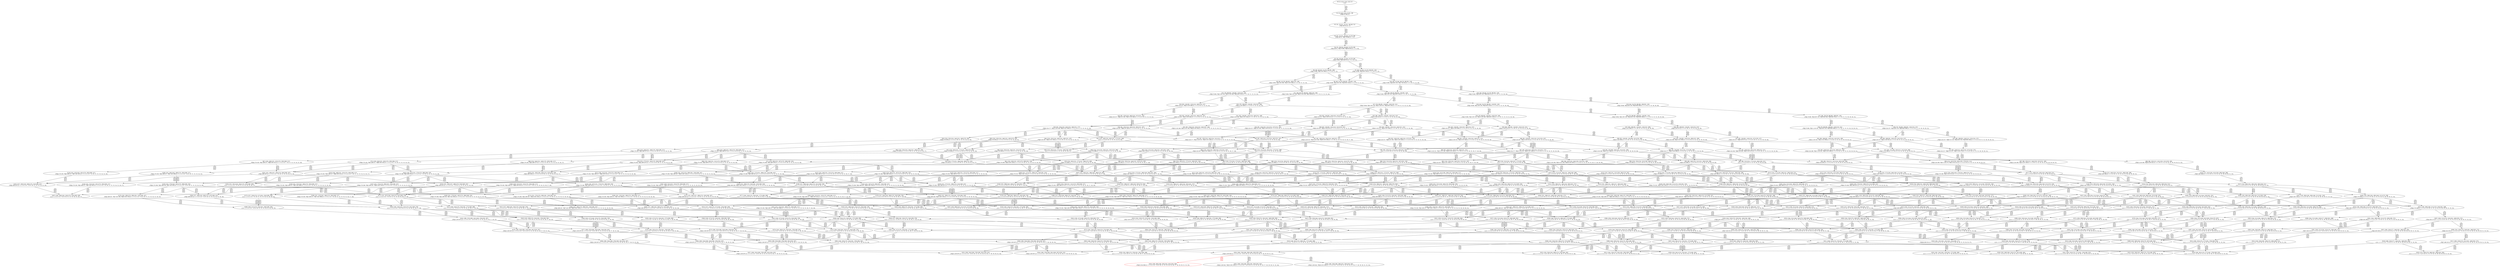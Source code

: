 digraph {
	S0[label="S0: [0, 0] [0, 0] [0, 0] [0, 0] \n{}{}"];
	S1[label="S1: [0, 0] [0, 0] [0, 0] [31, 39] \n{T0J0:31-39}{1}"];
	S2[label="S2: [31, 31] [31, 31] [31, 39] [40, 51] \n{T0J1:40-51}{1, 2}"];
	S3[label="S3: [31, 31] [31, 39] [40, 51] [76, 96] \n{T0J1:40-51, T0J2:76-96}{1, 2, 3}"];
	S4[label="S4: [31, 39] [34, 43] [40, 51] [76, 96] \n{T0J1:40-51, T0J2:76-96, T0J9:34-43}{1, 2, 3, 10}"];
	S5[label="S5: [34, 43] [40, 51] [40, 51] [76, 96] \n{T0J2:76-96, T0J10:40-51}{1, 2, 3, 10, 11}"];
	S6[label="S6: [40, 43] [40, 51] [76, 96] [92, 108] \n{T0J2:76-96, T0J11:92-108}{1, 2, 3, 10, 11, 12}"];
	S7[label="S7: [40, 51] [40, 51] [76, 96] [92, 116] \n{T0J2:76-96, T0J14:92-116}{1, 2, 3, 10, 11, 15}"];
	S8[label="S8: [40, 51] [76, 96] [92, 108] [116, 138] \n{T0J2:76-96, T0J11:92-108, T0J12:116-138}{1, 2, 3, 10, 11, 12, 13}"];
	S9[label="S9: [40, 51] [76, 96] [92, 116] [92, 116] \n{T0J2:76-96, T0J11:92-116, T0J14:92-116}{1, 2, 3, 10, 11, 12, 15}"];
	S10[label="S10: [40, 51] [44, 56] [76, 96] [92, 116] \n{T0J2:76-96, T0J14:92-116, T0J17:44-56}{1, 2, 3, 10, 11, 15, 18}"];
	S11[label="S11: [48, 62] [76, 96] [92, 108] [116, 138] \n{T0J2:76-96, T0J11:92-108, T0J12:116-138, T0J13:48-62}{1, 2, 3, 10, 11, 12, 13, 14}"];
	S12[label="S12: [76, 96] [92, 116] [92, 123] [116, 146] \n{T0J2:76-96, T0J11:92-116, T0J12:116-146, T0J14:92-123}{1, 2, 3, 10, 11, 12, 13, 15}"];
	S13[label="S13: [44, 56] [76, 96] [92, 116] [92, 116] \n{T0J2:76-96, T0J11:92-116, T0J14:92-116}{1, 2, 3, 10, 11, 12, 15, 18}"];
	S14[label="S14: [44, 50] [44, 51] [76, 96] [92, 116] \n{T0J2:76-96, T0J14:92-116, T0J18:44-51}{1, 2, 3, 10, 11, 15, 18, 19}"];
	S15[label="S15: [76, 106] [92, 116] [92, 135] [116, 146] \n{T0J12:116-146}{1, 2, 3, 10, 11, 12, 13, 14, 15}"];
	S16[label="S16: [92, 116] [92, 123] [116, 146] [124, 157] \n{T0J3:124-157, T0J12:116-146}{1, 2, 3, 4, 10, 11, 12, 13, 15}"];
	S17[label="S17: [76, 96] [92, 116] [92, 116] [120, 151] \n{T0J2:76-96, T0J11:92-116, T0J12:120-151, T0J14:92-116}{1, 2, 3, 10, 11, 12, 13, 15, 18}"];
	S18[label="S18: [44, 51] [76, 96] [92, 116] [92, 116] \n{T0J2:76-96, T0J11:92-116, T0J14:92-116}{1, 2, 3, 10, 11, 12, 15, 18, 19}"];
	S19[label="S19: [44, 51] [76, 96] [90, 108] [92, 116] \n{T0J2:76-96, T0J14:92-116, T0J19:90-108}{1, 2, 3, 10, 11, 15, 18, 19, 20}"];
	S20[label="S20: [92, 116] [92, 135] [116, 146] [124, 167] \n{T0J3:124-167, T0J12:116-146}{1, 2, 3, 4, 10, 11, 12, 13, 14, 15}"];
	S21[label="S21: [92, 116] [92, 135] [116, 144] [131, 146] \n{T0J12:116-146, T0J15:131-144}{1, 2, 3, 10, 11, 12, 13, 14, 15, 16}"];
	S22[label="S22: [80, 106] [92, 116] [92, 135] [116, 151] \n{T0J12:116-151}{1, 2, 3, 10, 11, 12, 13, 14, 15, 18}"];
	S23[label="S23: [92, 123] [116, 146] [124, 157] [131, 165] \n{T0J3:124-157, T0J8:131-165, T0J12:116-146}{1, 2, 3, 4, 9, 10, 11, 12, 13, 15}"];
	S24[label="S24: [92, 116] [92, 116] [120, 151] [124, 157] \n{T0J3:124-157, T0J12:120-151}{1, 2, 3, 4, 10, 11, 12, 13, 15, 18}"];
	S25[label="S25: [76, 96] [92, 116] [92, 116] [120, 146] \n{T0J2:76-96, T0J11:92-116, T0J12:120-146, T0J14:92-116}{1, 2, 3, 10, 11, 12, 13, 15, 18, 19}"];
	S26[label="S26: [76, 96] [90, 108] [92, 116] [92, 116] \n{T0J2:76-96, T0J11:92-116, T0J14:92-116, T0J19:90-108}{1, 2, 3, 10, 11, 12, 15, 18, 19, 20}"];
	S27[label="S27: [64, 76] [76, 96] [90, 108] [92, 116] \n{T0J2:76-96, T0J14:92-116, T0J19:90-108, T0J20:64-76}{1, 2, 3, 10, 11, 15, 18, 19, 20, 21}"];
	S28[label="S28: [92, 135] [116, 146] [124, 165] [131, 167] \n{T0J3:124-167, T0J8:131-165}{1, 2, 3, 4, 9, 10, 11, 12, 13, 14, 15}"];
	S29[label="S29: [92, 135] [116, 144] [124, 146] [131, 177] \n{T0J3:124-177, T0J12:116-146, T0J15:131-144}{1, 2, 3, 4, 10, 11, 12, 13, 14, 15, 16}"];
	S30[label="S30: [92, 116] [92, 135] [116, 151] [124, 167] \n{T0J3:124-167, T0J12:116-151}{1, 2, 3, 4, 10, 11, 12, 13, 14, 15, 18}"];
	S31[label="S31: [92, 126] [116, 135] [116, 144] [131, 146] \n{T0J12:116-146, T0J15:131-144, T0J16:116-126}{1, 2, 3, 10, 11, 12, 13, 14, 15, 16, 17}"];
	S32[label="S32: [92, 116] [92, 135] [116, 144] [131, 151] \n{T0J12:116-151, T0J15:131-144}{1, 2, 3, 10, 11, 12, 13, 14, 15, 16, 18}"];
	S33[label="S33: [80, 106] [92, 116] [92, 135] [116, 151] \n{T0J12:116-151}{1, 2, 3, 10, 11, 12, 13, 14, 15, 18, 19}"];
	S34[label="S34: [92, 116] [120, 151] [124, 157] [131, 165] \n{T0J3:124-157, T0J8:131-165, T0J12:120-151}{1, 2, 3, 4, 9, 10, 11, 12, 13, 15, 18}"];
	S35[label="S35: [92, 116] [92, 116] [120, 146] [124, 157] \n{T0J3:124-157, T0J12:120-146}{1, 2, 3, 4, 10, 11, 12, 13, 15, 18, 19}"];
	S36[label="S36: [90, 108] [92, 116] [92, 116] [124, 157] \n{T0J3:124-157}{1, 2, 3, 4, 10, 11, 12, 15, 18, 19, 20}"];
	S37[label="S37: [90, 108] [92, 116] [92, 116] [152, 190] \n{T0J12:152-190}{1, 2, 3, 10, 11, 12, 13, 15, 18, 19, 20}"];
	S38[label="S38: [76, 76] [90, 108] [92, 116] [124, 137] \n{T0J3:124-137, T0J14:92-116, T0J19:90-108}{1, 2, 3, 4, 10, 11, 15, 18, 19, 20, 21}"];
	S39[label="S39: [76, 96] [90, 108] [92, 116] [116, 141] \n{T0J2:76-96, T0J11:116-141, T0J14:92-116, T0J19:90-108}{1, 2, 3, 10, 11, 12, 15, 18, 19, 20, 21}"];
	S40[label="S40: [124, 135] [124, 146] [131, 165] [170, 193] \n{T0J4:170-193}{1, 2, 3, 4, 5, 9, 10, 11, 12, 13, 14, 15}"];
	S41[label="S41: [116, 146] [124, 165] [131, 177] [131, 184] \n{}{1, 2, 3, 4, 9, 10, 11, 12, 13, 14, 15, 16}"];
	S42[label="S42: [92, 140] [116, 151] [124, 165] [131, 167] \n{}{1, 2, 3, 4, 9, 10, 11, 12, 13, 14, 15, 18}"];
	S43[label="S43: [124, 135] [124, 144] [131, 146] [170, 193] \n{T0J4:170-193}{1, 2, 3, 4, 5, 10, 11, 12, 13, 14, 15, 16}"];
	S44[label="S44: [116, 135] [116, 144] [124, 146] [131, 187] \n{T0J3:124-187, T0J15:131-144}{1, 2, 3, 4, 10, 11, 12, 13, 14, 15, 16, 17}"];
	S45[label="S45: [92, 135] [116, 144] [124, 151] [131, 177] \n{T0J3:124-177, T0J12:116-151, T0J15:131-144}{1, 2, 3, 4, 10, 11, 12, 13, 14, 15, 16, 18}"];
	S46[label="S46: [92, 116] [92, 135] [116, 151] [124, 167] \n{T0J3:124-167, T0J12:116-151}{1, 2, 3, 4, 10, 11, 12, 13, 14, 15, 18, 19}"];
	S47[label="S47: [92, 126] [116, 135] [116, 144] [131, 151] \n{T0J12:116-151, T0J15:131-144, T0J16:116-126}{1, 2, 3, 10, 11, 12, 13, 14, 15, 16, 17, 18}"];
	S48[label="S48: [92, 116] [92, 135] [116, 144] [131, 151] \n{T0J12:116-151, T0J15:131-144}{1, 2, 3, 10, 11, 12, 13, 14, 15, 16, 18, 19}"];
	S49[label="S49: [92, 116] [92, 135] [98, 151] [126, 190] \n{T0J12:116-190}{1, 2, 3, 10, 11, 12, 13, 14, 15, 18, 19, 20}"];
	S50[label="S50: [92, 116] [120, 146] [124, 157] [131, 165] \n{T0J3:124-157, T0J8:131-165, T0J12:120-146}{1, 2, 3, 4, 9, 10, 11, 12, 13, 15, 18, 19}"];
	S51[label="S51: [92, 116] [92, 116] [124, 157] [129, 157] \n{T0J3:124-157, T0J8:129-157}{1, 2, 3, 4, 9, 10, 11, 12, 15, 18, 19, 20}"];
	S52[label="S52: [92, 116] [92, 116] [124, 169] [152, 190] \n{T0J3:124-169, T0J12:152-190}{1, 2, 3, 4, 10, 11, 12, 13, 15, 18, 19, 20}"];
	S53[label="S53: [90, 108] [92, 116] [115, 125] [124, 137] \n{T0J3:124-137, T0J8:115-125, T0J14:92-116, T0J19:90-108}{1, 2, 3, 4, 9, 10, 11, 15, 18, 19, 20, 21}"];
	S54[label="S54: [90, 108] [92, 116] [116, 141] [124, 157] \n{T0J3:124-157, T0J11:116-141}{1, 2, 3, 4, 10, 11, 12, 15, 18, 19, 20, 21}"];
	S55[label="S55: [90, 108] [92, 116] [116, 141] [152, 190] \n{T0J11:116-141, T0J12:152-190}{1, 2, 3, 10, 11, 12, 13, 15, 18, 19, 20, 21}"];
	S56[label="S56: [124, 146] [131, 165] [170, 193] [189, 217] \n{T0J4:170-193, T0J5:189-217}{1, 2, 3, 4, 5, 6, 9, 10, 11, 12, 13, 14, 15}"];
	S57[label="S57: [124, 165] [131, 177] [131, 184] [170, 204] \n{T0J4:170-204}{1, 2, 3, 4, 5, 9, 10, 11, 12, 13, 14, 15, 16}"];
	S58[label="S58: [124, 151] [124, 165] [131, 167] [170, 198] \n{T0J4:170-198}{1, 2, 3, 4, 5, 9, 10, 11, 12, 13, 14, 15, 18}"];
	S59[label="S59: [116, 165] [124, 177] [131, 184] [140, 187] \n{}{1, 2, 3, 4, 9, 10, 11, 12, 13, 14, 15, 16, 17}"];
	S60[label="S60: [116, 151] [124, 165] [131, 177] [131, 189] \n{}{1, 2, 3, 4, 9, 10, 11, 12, 13, 14, 15, 16, 18}"];
	S61[label="S61: [92, 135] [116, 151] [124, 165] [131, 167] \n{}{1, 2, 3, 4, 9, 10, 11, 12, 13, 14, 15, 18, 19}"];
	S62[label="S62: [116, 151] [124, 165] [131, 167] [181, 216] \n{T0J22:181-216}{1, 2, 3, 4, 9, 10, 11, 12, 13, 14, 15, 18, 23}"];
	S63[label="S63: [124, 144] [131, 146] [170, 193] [189, 217] \n{T0J4:170-193, T0J5:189-217}{1, 2, 3, 4, 5, 6, 10, 11, 12, 13, 14, 15, 16}"];
	S64[label="S64: [124, 135] [124, 144] [131, 146] [170, 193] \n{T0J4:170-193}{1, 2, 3, 4, 5, 10, 11, 12, 13, 14, 15, 16, 17}"];
	S65[label="S65: [124, 135] [124, 144] [131, 151] [170, 193] \n{T0J4:170-193}{1, 2, 3, 4, 5, 10, 11, 12, 13, 14, 15, 16, 18}"];
	S66[label="S66: [116, 135] [116, 144] [124, 151] [131, 187] \n{T0J3:124-187, T0J15:131-144}{1, 2, 3, 4, 10, 11, 12, 13, 14, 15, 16, 17, 18}"];
	S67[label="S67: [92, 135] [116, 144] [124, 151] [131, 177] \n{T0J3:124-177, T0J12:116-151, T0J15:131-144}{1, 2, 3, 4, 10, 11, 12, 13, 14, 15, 16, 18, 19}"];
	S68[label="S68: [92, 135] [98, 151] [124, 177] [138, 190] \n{T0J3:124-177, T0J12:116-190}{1, 2, 3, 4, 10, 11, 12, 13, 14, 15, 18, 19, 20}"];
	S69[label="S69: [92, 126] [116, 135] [116, 144] [131, 151] \n{T0J12:116-151, T0J15:131-144, T0J16:116-126}{1, 2, 3, 10, 11, 12, 13, 14, 15, 16, 17, 18, 19}"];
	S70[label="S70: [92, 135] [98, 144] [126, 151] [131, 190] \n{T0J12:116-190, T0J15:131-144}{1, 2, 3, 10, 11, 12, 13, 14, 15, 16, 18, 19, 20}"];
	S71[label="S71: [92, 121] [98, 135] [112, 151] [126, 190] \n{T0J12:116-190}{1, 2, 3, 10, 11, 12, 13, 14, 15, 18, 19, 20, 21}"];
	S72[label="S72: [92, 116] [124, 165] [129, 169] [152, 211] \n{T0J3:124-169, T0J8:129-165, T0J12:152-211}{1, 2, 3, 4, 9, 10, 11, 12, 13, 15, 18, 19, 20}"];
	S73[label="S73: [92, 116] [115, 141] [124, 157] [129, 173] \n{T0J3:124-157, T0J8:115-157, T0J11:116-173}{1, 2, 3, 4, 9, 10, 11, 12, 15, 18, 19, 20, 21}"];
	S74[label="S74: [92, 116] [116, 141] [124, 169] [152, 190] \n{T0J3:124-169, T0J11:116-141, T0J12:152-190}{1, 2, 3, 4, 10, 11, 12, 13, 15, 18, 19, 20, 21}"];
	S75[label="S75: [130, 154] [131, 165] [170, 193] [189, 217] \n{T0J4:170-193, T0J5:189-217, T0J6:130-154}{1, 2, 3, 4, 5, 6, 7, 9, 10, 11, 12, 13, 14, 15}"];
	S76[label="S76: [131, 177] [131, 193] [170, 204] [189, 247] \n{T0J4:170-204, T0J5:189-247}{1, 2, 3, 4, 5, 6, 9, 10, 11, 12, 13, 14, 15, 16}"];
	S77[label="S77: [124, 165] [131, 167] [170, 198] [189, 233] \n{T0J4:170-198, T0J5:189-233}{1, 2, 3, 4, 5, 6, 9, 10, 11, 12, 13, 14, 15, 18}"];
	S78[label="S78: [124, 177] [131, 184] [140, 196] [170, 223] \n{T0J4:170-223}{1, 2, 3, 4, 5, 9, 10, 11, 12, 13, 14, 15, 16, 17}"];
	S79[label="S79: [124, 165] [131, 177] [131, 198] [170, 209] \n{T0J4:170-209}{1, 2, 3, 4, 5, 9, 10, 11, 12, 13, 14, 15, 16, 18}"];
	S80[label="S80: [124, 151] [124, 165] [131, 167] [170, 198] \n{T0J4:170-198}{1, 2, 3, 4, 5, 9, 10, 11, 12, 13, 14, 15, 18, 19}"];
	S81[label="S81: [124, 165] [131, 167] [170, 209] [181, 216] \n{T0J4:170-209, T0J22:181-216}{1, 2, 3, 4, 5, 9, 10, 11, 12, 13, 14, 15, 18, 23}"];
	S82[label="S82: [116, 171] [124, 177] [131, 184] [140, 189] \n{}{1, 2, 3, 4, 9, 10, 11, 12, 13, 14, 15, 16, 17, 18}"];
	S83[label="S83: [116, 151] [124, 165] [131, 177] [131, 189] \n{}{1, 2, 3, 4, 9, 10, 11, 12, 13, 14, 15, 16, 18, 19}"];
	S84[label="S84: [124, 165] [131, 177] [131, 200] [181, 216] \n{T0J22:181-216}{1, 2, 3, 4, 9, 10, 11, 12, 13, 14, 15, 16, 18, 23}"];
	S85[label="S85: [98, 151] [124, 177] [129, 184] [138, 211] \n{}{1, 2, 3, 4, 9, 10, 11, 12, 13, 14, 15, 18, 19, 20}"];
	S86[label="S86: [116, 151] [124, 165] [131, 167] [181, 216] \n{T0J22:181-216}{1, 2, 3, 4, 9, 10, 11, 12, 13, 14, 15, 18, 19, 23}"];
	S87[label="S87: [130, 146] [131, 152] [170, 193] [189, 217] \n{T0J4:170-193, T0J5:189-217, T0J6:130-152}{1, 2, 3, 4, 5, 6, 7, 10, 11, 12, 13, 14, 15, 16}"];
	S88[label="S88: [124, 144] [131, 146] [170, 193] [189, 217] \n{T0J4:170-193, T0J5:189-217}{1, 2, 3, 4, 5, 6, 10, 11, 12, 13, 14, 15, 16, 17}"];
	S89[label="S89: [124, 144] [131, 151] [170, 193] [189, 217] \n{T0J4:170-193, T0J5:189-217}{1, 2, 3, 4, 5, 6, 10, 11, 12, 13, 14, 15, 16, 18}"];
	S90[label="S90: [124, 135] [124, 144] [131, 151] [170, 193] \n{T0J4:170-193}{1, 2, 3, 4, 5, 10, 11, 12, 13, 14, 15, 16, 17, 18}"];
	S91[label="S91: [124, 135] [124, 144] [131, 151] [170, 193] \n{T0J4:170-193}{1, 2, 3, 4, 5, 10, 11, 12, 13, 14, 15, 16, 18, 19}"];
	S92[label="S92: [116, 135] [116, 144] [124, 151] [131, 187] \n{T0J3:124-187, T0J15:131-144}{1, 2, 3, 4, 10, 11, 12, 13, 14, 15, 16, 17, 18, 19}"];
	S93[label="S93: [98, 144] [124, 151] [131, 190] [138, 196] \n{T0J3:124-196}{1, 2, 3, 4, 10, 11, 12, 13, 14, 15, 16, 18, 19, 20}"];
	S94[label="S94: [124, 135] [124, 151] [138, 190] [170, 193] \n{T0J4:170-193}{1, 2, 3, 4, 5, 10, 11, 12, 13, 14, 15, 18, 19, 20}"];
	S95[label="S95: [98, 135] [112, 151] [124, 182] [138, 190] \n{T0J3:124-182}{1, 2, 3, 4, 10, 11, 12, 13, 14, 15, 18, 19, 20, 21}"];
	S96[label="S96: [98, 135] [116, 144] [126, 151] [131, 190] \n{T0J12:116-190, T0J15:131-144, T0J16:116-126}{1, 2, 3, 10, 11, 12, 13, 14, 15, 16, 17, 18, 19, 20}"];
	S97[label="S97: [98, 135] [112, 144] [126, 151] [131, 190] \n{T0J12:116-190, T0J15:131-144}{1, 2, 3, 10, 11, 12, 13, 14, 15, 16, 18, 19, 20, 21}"];
	S98[label="S98: [98, 135] [112, 141] [126, 151] [128, 190] \n{T0J12:116-190, T0J24:128-141}{1, 2, 3, 10, 11, 12, 13, 14, 15, 18, 19, 20, 21, 25}"];
	S99[label="S99: [115, 141] [124, 165] [129, 173] [152, 211] \n{T0J3:124-169, T0J11:116-173, T0J12:152-211}{1, 2, 3, 4, 9, 10, 11, 12, 13, 15, 18, 19, 20, 21}"];
	S100[label="S100: [131, 165] [142, 169] [170, 193] [189, 217] \n{T0J4:170-193, T0J5:189-217, T0J7:142-169}{1, 2, 3, 4, 5, 6, 7, 8, 9, 10, 11, 12, 13, 14, 15}"];
	S101[label="S101: [131, 185] [137, 193] [170, 204] [189, 247] \n{T0J5:189-247}{1, 2, 3, 4, 5, 6, 7, 9, 10, 11, 12, 13, 14, 15, 16}"];
	S102[label="S102: [130, 167] [131, 173] [170, 198] [189, 233] \n{T0J4:170-198, T0J5:189-233}{1, 2, 3, 4, 5, 6, 7, 9, 10, 11, 12, 13, 14, 15, 18}"];
	S103[label="S103: [131, 193] [140, 204] [170, 223] [189, 259] \n{T0J5:189-259}{1, 2, 3, 4, 5, 6, 9, 10, 11, 12, 13, 14, 15, 16, 17}"];
	S104[label="S104: [131, 177] [131, 198] [170, 214] [189, 247] \n{T0J4:170-209, T0J5:189-247}{1, 2, 3, 4, 5, 6, 9, 10, 11, 12, 13, 14, 15, 16, 18}"];
	S105[label="S105: [124, 165] [131, 167] [170, 198] [189, 233] \n{T0J4:170-198, T0J5:189-233}{1, 2, 3, 4, 5, 6, 9, 10, 11, 12, 13, 14, 15, 18, 19}"];
	S106[label="S106: [131, 167] [170, 209] [181, 216] [189, 247] \n{T0J4:170-209, T0J5:189-247, T0J22:181-216}{1, 2, 3, 4, 5, 6, 9, 10, 11, 12, 13, 14, 15, 18, 23}"];
	S107[label="S107: [124, 183] [131, 196] [140, 198] [170, 241] \n{}{1, 2, 3, 4, 5, 9, 10, 11, 12, 13, 14, 15, 16, 17, 18}"];
	S108[label="S108: [124, 165] [131, 177] [131, 198] [170, 209] \n{T0J4:170-209}{1, 2, 3, 4, 5, 9, 10, 11, 12, 13, 14, 15, 16, 18, 19}"];
	S109[label="S109: [131, 177] [131, 209] [170, 216] [181, 223] \n{T0J4:170-223, T0J22:181-216}{1, 2, 3, 4, 5, 9, 10, 11, 12, 13, 14, 15, 16, 18, 23}"];
	S110[label="S110: [124, 177] [129, 184] [138, 209] [170, 211] \n{T0J4:170-209}{1, 2, 3, 4, 5, 9, 10, 11, 12, 13, 14, 15, 18, 19, 20}"];
	S111[label="S111: [124, 165] [131, 167] [170, 209] [181, 216] \n{T0J4:170-209, T0J22:181-216}{1, 2, 3, 4, 5, 9, 10, 11, 12, 13, 14, 15, 18, 19, 23}"];
	S112[label="S112: [116, 177] [124, 184] [131, 184] [140, 189] \n{}{1, 2, 3, 4, 9, 10, 11, 12, 13, 14, 15, 16, 17, 18, 19}"];
	S113[label="S113: [124, 177] [131, 196] [140, 200] [181, 264] \n{T0J22:181-264}{1, 2, 3, 4, 9, 10, 11, 12, 13, 14, 15, 16, 17, 18, 23}"];
	S114[label="S114: [131, 177] [131, 184] [137, 189] [140, 190] \n{T0J23:137-190}{1, 2, 3, 4, 9, 10, 11, 12, 13, 14, 15, 16, 17, 18, 24}"];
	S115[label="S115: [124, 177] [129, 190] [131, 200] [138, 211] \n{}{1, 2, 3, 4, 9, 10, 11, 12, 13, 14, 15, 16, 18, 19, 20}"];
	S116[label="S116: [124, 165] [131, 177] [131, 200] [181, 216] \n{T0J22:181-216}{1, 2, 3, 4, 9, 10, 11, 12, 13, 14, 15, 16, 18, 19, 23}"];
	S117[label="S117: [112, 160] [124, 182] [129, 184] [138, 211] \n{}{1, 2, 3, 4, 9, 10, 11, 12, 13, 14, 15, 18, 19, 20, 21}"];
	S118[label="S118: [124, 177] [129, 184] [138, 211] [181, 216] \n{T0J22:181-216}{1, 2, 3, 4, 9, 10, 11, 12, 13, 14, 15, 18, 19, 20, 23}"];
	S119[label="S119: [131, 152] [142, 161] [170, 193] [189, 217] \n{T0J4:170-193, T0J5:189-217, T0J7:142-161}{1, 2, 3, 4, 5, 6, 7, 8, 10, 11, 12, 13, 14, 15, 16}"];
	S120[label="S120: [130, 146] [131, 152] [170, 193] [189, 217] \n{T0J4:170-193, T0J5:189-217, T0J6:130-152}{1, 2, 3, 4, 5, 6, 7, 10, 11, 12, 13, 14, 15, 16, 17}"];
	S121[label="S121: [130, 151] [131, 152] [170, 193] [189, 217] \n{T0J4:170-193, T0J5:189-217, T0J6:130-152}{1, 2, 3, 4, 5, 6, 7, 10, 11, 12, 13, 14, 15, 16, 18}"];
	S122[label="S122: [124, 144] [131, 151] [170, 193] [189, 217] \n{T0J4:170-193, T0J5:189-217}{1, 2, 3, 4, 5, 6, 10, 11, 12, 13, 14, 15, 16, 17, 18}"];
	S123[label="S123: [124, 144] [131, 151] [170, 193] [189, 217] \n{T0J4:170-193, T0J5:189-217}{1, 2, 3, 4, 5, 6, 10, 11, 12, 13, 14, 15, 16, 18, 19}"];
	S124[label="S124: [124, 135] [124, 144] [131, 151] [170, 193] \n{T0J4:170-193}{1, 2, 3, 4, 5, 10, 11, 12, 13, 14, 15, 16, 17, 18, 19}"];
	S125[label="S125: [124, 144] [131, 151] [138, 190] [170, 202] \n{T0J4:170-202}{1, 2, 3, 4, 5, 10, 11, 12, 13, 14, 15, 16, 18, 19, 20}"];
	S126[label="S126: [124, 151] [138, 190] [170, 193] [189, 217] \n{T0J4:170-193, T0J5:189-217}{1, 2, 3, 4, 5, 6, 10, 11, 12, 13, 14, 15, 18, 19, 20}"];
	S127[label="S127: [124, 135] [124, 151] [138, 190] [170, 193] \n{T0J4:170-193}{1, 2, 3, 4, 5, 10, 11, 12, 13, 14, 15, 18, 19, 20, 21}"];
	S128[label="S128: [116, 144] [126, 151] [131, 190] [146, 196] \n{T0J3:146-196}{1, 2, 3, 4, 10, 11, 12, 13, 14, 15, 16, 17, 18, 19, 20}"];
	S129[label="S129: [112, 144] [126, 151] [131, 190] [146, 196] \n{T0J3:146-196}{1, 2, 3, 4, 10, 11, 12, 13, 14, 15, 16, 18, 19, 20, 21}"];
	S130[label="S130: [112, 141] [126, 151] [128, 190] [146, 196] \n{T0J3:146-196}{1, 2, 3, 4, 10, 11, 12, 13, 14, 15, 18, 19, 20, 21, 25}"];
	S131[label="S131: [124, 165] [129, 173] [152, 199] [170, 211] \n{T0J4:170-199, T0J12:152-211}{1, 2, 3, 4, 5, 9, 10, 11, 12, 13, 15, 18, 19, 20, 21}"];
	S132[label="S132: [137, 193] [143, 200] [170, 214] [189, 247] \n{T0J5:189-247}{1, 2, 3, 4, 5, 6, 7, 8, 9, 10, 11, 12, 13, 14, 15, 16}"];
	S133[label="S133: [131, 173] [142, 182] [170, 198] [189, 233] \n{T0J4:170-198, T0J5:189-233, T0J7:142-182}{1, 2, 3, 4, 5, 6, 7, 8, 9, 10, 11, 12, 13, 14, 15, 18}"];
	S134[label="S134: [131, 201] [140, 204] [170, 223] [189, 259] \n{}{1, 2, 3, 4, 5, 6, 7, 9, 10, 11, 12, 13, 14, 15, 16, 17}"];
	S135[label="S135: [131, 185] [137, 198] [170, 216] [189, 247] \n{T0J5:189-247}{1, 2, 3, 4, 5, 6, 7, 9, 10, 11, 12, 13, 14, 15, 16, 18}"];
	S136[label="S136: [130, 167] [131, 173] [170, 198] [189, 233] \n{T0J4:170-198, T0J5:189-233}{1, 2, 3, 4, 5, 6, 7, 9, 10, 11, 12, 13, 14, 15, 18, 19}"];
	S137[label="S137: [131, 175] [170, 209] [181, 216] [189, 247] \n{T0J4:170-209, T0J5:189-247, T0J22:181-216}{1, 2, 3, 4, 5, 6, 7, 9, 10, 11, 12, 13, 14, 15, 18, 23}"];
	S138[label="S138: [131, 199] [140, 208] [170, 241] [189, 278] \n{}{1, 2, 3, 4, 5, 6, 9, 10, 11, 12, 13, 14, 15, 16, 17, 18}"];
	S139[label="S139: [131, 177] [131, 198] [170, 214] [189, 247] \n{T0J4:170-209, T0J5:189-247}{1, 2, 3, 4, 5, 6, 9, 10, 11, 12, 13, 14, 15, 16, 18, 19}"];
	S140[label="S140: [131, 209] [170, 216] [181, 223] [189, 259] \n{T0J5:189-259, T0J22:181-216}{1, 2, 3, 4, 5, 6, 9, 10, 11, 12, 13, 14, 15, 16, 18, 23}"];
	S141[label="S141: [129, 190] [138, 209] [170, 211] [189, 259] \n{T0J5:189-259}{1, 2, 3, 4, 5, 6, 9, 10, 11, 12, 13, 14, 15, 18, 19, 20}"];
	S142[label="S142: [131, 167] [170, 209] [181, 216] [189, 247] \n{T0J4:170-209, T0J5:189-247, T0J22:181-216}{1, 2, 3, 4, 5, 6, 9, 10, 11, 12, 13, 14, 15, 18, 19, 23}"];
	S143[label="S143: [124, 196] [131, 196] [140, 198] [170, 254] \n{}{1, 2, 3, 4, 5, 9, 10, 11, 12, 13, 14, 15, 16, 17, 18, 19}"];
	S144[label="S144: [131, 208] [140, 209] [170, 254] [181, 277] \n{}{1, 2, 3, 4, 5, 9, 10, 11, 12, 13, 14, 15, 16, 17, 18, 23}"];
	S145[label="S145: [131, 196] [137, 198] [140, 203] [170, 254] \n{}{1, 2, 3, 4, 5, 9, 10, 11, 12, 13, 14, 15, 16, 17, 18, 24}"];
	S146[label="S146: [129, 190] [131, 209] [138, 211] [170, 235] \n{}{1, 2, 3, 4, 5, 9, 10, 11, 12, 13, 14, 15, 16, 18, 19, 20}"];
	S147[label="S147: [131, 177] [131, 209] [170, 216] [181, 223] \n{T0J4:170-223, T0J22:181-216}{1, 2, 3, 4, 5, 9, 10, 11, 12, 13, 14, 15, 16, 18, 19, 23}"];
	S148[label="S148: [124, 182] [129, 184] [138, 211] [170, 218] \n{T0J4:170-218}{1, 2, 3, 4, 5, 9, 10, 11, 12, 13, 14, 15, 18, 19, 20, 21}"];
	S149[label="S149: [129, 184] [138, 211] [170, 216] [181, 235] \n{T0J4:170-235, T0J22:181-216}{1, 2, 3, 4, 5, 9, 10, 11, 12, 13, 14, 15, 18, 19, 20, 23}"];
	S150[label="S150: [124, 190] [131, 200] [138, 208] [148, 253] \n{}{1, 2, 3, 4, 9, 10, 11, 12, 13, 14, 15, 16, 17, 18, 19, 20}"];
	S151[label="S151: [124, 196] [131, 196] [140, 200] [181, 277] \n{}{1, 2, 3, 4, 9, 10, 11, 12, 13, 14, 15, 16, 17, 18, 19, 23}"];
	S152[label="S152: [131, 184] [131, 189] [137, 190] [140, 203] \n{}{1, 2, 3, 4, 9, 10, 11, 12, 13, 14, 15, 16, 17, 18, 19, 24}"];
	S153[label="S153: [131, 196] [137, 200] [140, 203] [181, 277] \n{}{1, 2, 3, 4, 9, 10, 11, 12, 13, 14, 15, 16, 17, 18, 23, 24}"];
	S154[label="S154: [124, 182] [129, 190] [138, 209] [144, 211] \n{}{1, 2, 3, 4, 9, 10, 11, 12, 13, 14, 15, 16, 18, 19, 20, 21}"];
	S155[label="S155: [129, 190] [131, 211] [138, 216] [181, 226] \n{T0J22:181-216}{1, 2, 3, 4, 9, 10, 11, 12, 13, 14, 15, 16, 18, 19, 20, 23}"];
	S156[label="S156: [124, 182] [129, 184] [138, 211] [181, 216] \n{T0J22:181-216}{1, 2, 3, 4, 9, 10, 11, 12, 13, 14, 15, 18, 19, 20, 21, 23}"];
	S157[label="S157: [124, 180] [128, 190] [138, 190] [148, 211] \n{}{1, 2, 3, 4, 9, 10, 11, 12, 13, 14, 15, 18, 19, 20, 21, 25}"];
	S158[label="S158: [131, 152] [142, 161] [170, 193] [189, 217] \n{T0J4:170-193, T0J5:189-217, T0J7:142-161}{1, 2, 3, 4, 5, 6, 7, 8, 10, 11, 12, 13, 14, 15, 16, 17}"];
	S159[label="S159: [131, 152] [142, 166] [170, 193] [189, 217] \n{T0J4:170-193, T0J5:189-217, T0J7:142-166}{1, 2, 3, 4, 5, 6, 7, 8, 10, 11, 12, 13, 14, 15, 16, 18}"];
	S160[label="S160: [130, 151] [131, 152] [170, 193] [189, 217] \n{T0J4:170-193, T0J5:189-217, T0J6:130-152}{1, 2, 3, 4, 5, 6, 7, 10, 11, 12, 13, 14, 15, 16, 17, 18}"];
	S161[label="S161: [130, 151] [131, 152] [170, 193] [189, 217] \n{T0J4:170-193, T0J5:189-217, T0J6:130-152}{1, 2, 3, 4, 5, 6, 7, 10, 11, 12, 13, 14, 15, 16, 18, 19}"];
	S162[label="S162: [124, 144] [131, 151] [170, 193] [189, 217] \n{T0J4:170-193, T0J5:189-217}{1, 2, 3, 4, 5, 6, 10, 11, 12, 13, 14, 15, 16, 17, 18, 19}"];
	S163[label="S163: [131, 151] [138, 190] [170, 202] [189, 226] \n{T0J4:170-202, T0J5:189-226}{1, 2, 3, 4, 5, 6, 10, 11, 12, 13, 14, 15, 16, 18, 19, 20}"];
	S164[label="S164: [130, 159] [138, 190] [170, 193] [189, 217] \n{T0J4:170-193, T0J5:189-217, T0J6:130-159}{1, 2, 3, 4, 5, 6, 7, 10, 11, 12, 13, 14, 15, 18, 19, 20}"];
	S165[label="S165: [124, 151] [138, 190] [170, 193] [189, 217] \n{T0J4:170-193, T0J5:189-217}{1, 2, 3, 4, 5, 6, 10, 11, 12, 13, 14, 15, 18, 19, 20, 21}"];
	S166[label="S166: [129, 173] [152, 199] [170, 211] [189, 247] \n{T0J4:170-199, T0J5:189-247}{1, 2, 3, 4, 5, 6, 9, 10, 11, 12, 13, 15, 18, 19, 20, 21}"];
	S167[label="S167: [140, 204] [143, 216] [170, 224] [189, 259] \n{}{1, 2, 3, 4, 5, 6, 7, 8, 9, 10, 11, 12, 13, 14, 15, 16, 17}"];
	S168[label="S168: [137, 198] [143, 200] [170, 222] [189, 247] \n{T0J5:189-247}{1, 2, 3, 4, 5, 6, 7, 8, 9, 10, 11, 12, 13, 14, 15, 16, 18}"];
	S169[label="S169: [131, 173] [142, 182] [170, 198] [189, 233] \n{T0J4:170-198, T0J5:189-233, T0J7:142-182}{1, 2, 3, 4, 5, 6, 7, 8, 9, 10, 11, 12, 13, 14, 15, 18, 19}"];
	S170[label="S170: [142, 190] [170, 209] [181, 216] [189, 247] \n{T0J5:189-247, T0J7:142-190, T0J22:181-216}{1, 2, 3, 4, 5, 6, 7, 8, 9, 10, 11, 12, 13, 14, 15, 18, 23}"];
	S171[label="S171: [131, 207] [140, 216] [170, 241] [189, 278] \n{}{1, 2, 3, 4, 5, 6, 7, 9, 10, 11, 12, 13, 14, 15, 16, 17, 18}"];
	S172[label="S172: [131, 185] [137, 198] [170, 216] [189, 247] \n{T0J5:189-247}{1, 2, 3, 4, 5, 6, 7, 9, 10, 11, 12, 13, 14, 15, 16, 18, 19}"];
	S173[label="S173: [137, 216] [170, 217] [181, 224] [189, 259] \n{}{1, 2, 3, 4, 5, 6, 7, 9, 10, 11, 12, 13, 14, 15, 16, 18, 23}"];
	S174[label="S174: [131, 198] [138, 209] [170, 211] [189, 259] \n{}{1, 2, 3, 4, 5, 6, 7, 9, 10, 11, 12, 13, 14, 15, 18, 19, 20}"];
	S175[label="S175: [131, 175] [170, 209] [181, 216] [189, 247] \n{T0J4:170-209, T0J5:189-247, T0J22:181-216}{1, 2, 3, 4, 5, 6, 7, 9, 10, 11, 12, 13, 14, 15, 18, 19, 23}"];
	S176[label="S176: [131, 198] [140, 208] [170, 254] [189, 278] \n{}{1, 2, 3, 4, 5, 6, 9, 10, 11, 12, 13, 14, 15, 16, 17, 18, 19}"];
	S177[label="S177: [140, 216] [170, 254] [181, 277] [189, 290] \n{}{1, 2, 3, 4, 5, 6, 9, 10, 11, 12, 13, 14, 15, 16, 17, 18, 23}"];
	S178[label="S178: [137, 203] [140, 208] [170, 254] [189, 278] \n{}{1, 2, 3, 4, 5, 6, 9, 10, 11, 12, 13, 14, 15, 16, 17, 18, 24}"];
	S179[label="S179: [131, 209] [138, 211] [170, 239] [189, 272] \n{}{1, 2, 3, 4, 5, 6, 9, 10, 11, 12, 13, 14, 15, 16, 18, 19, 20}"];
	S180[label="S180: [131, 209] [170, 216] [181, 223] [189, 259] \n{T0J5:189-259, T0J22:181-216}{1, 2, 3, 4, 5, 6, 9, 10, 11, 12, 13, 14, 15, 16, 18, 19, 23}"];
	S181[label="S181: [129, 190] [138, 211] [170, 218] [189, 264] \n{T0J5:189-264}{1, 2, 3, 4, 5, 6, 9, 10, 11, 12, 13, 14, 15, 18, 19, 20, 21}"];
	S182[label="S182: [138, 211] [170, 216] [181, 235] [189, 266] \n{T0J5:189-266}{1, 2, 3, 4, 5, 6, 9, 10, 11, 12, 13, 14, 15, 18, 19, 20, 23}"];
	S183[label="S183: [131, 209] [138, 211] [148, 253] [170, 254] \n{}{1, 2, 3, 4, 5, 9, 10, 11, 12, 13, 14, 15, 16, 17, 18, 19, 20}"];
	S184[label="S184: [131, 208] [140, 209] [170, 254] [181, 277] \n{}{1, 2, 3, 4, 5, 9, 10, 11, 12, 13, 14, 15, 16, 17, 18, 19, 23}"];
	S185[label="S185: [131, 196] [137, 198] [140, 203] [170, 254] \n{}{1, 2, 3, 4, 5, 9, 10, 11, 12, 13, 14, 15, 16, 17, 18, 19, 24}"];
	S186[label="S186: [137, 203] [140, 209] [170, 254] [181, 277] \n{}{1, 2, 3, 4, 5, 9, 10, 11, 12, 13, 14, 15, 16, 17, 18, 23, 24}"];
	S187[label="S187: [129, 190] [138, 211] [144, 218] [170, 240] \n{}{1, 2, 3, 4, 5, 9, 10, 11, 12, 13, 14, 15, 16, 18, 19, 20, 21}"];
	S188[label="S188: [131, 211] [138, 216] [170, 233] [181, 248] \n{}{1, 2, 3, 4, 5, 9, 10, 11, 12, 13, 14, 15, 16, 18, 19, 20, 23}"];
	S189[label="S189: [129, 184] [138, 211] [170, 216] [181, 240] \n{T0J4:170-240}{1, 2, 3, 4, 5, 9, 10, 11, 12, 13, 14, 15, 18, 19, 20, 21, 23}"];
	S190[label="S190: [128, 190] [138, 190] [148, 211] [170, 238] \n{T0J4:170-238}{1, 2, 3, 4, 5, 9, 10, 11, 12, 13, 14, 15, 18, 19, 20, 21, 25}"];
	S191[label="S191: [129, 200] [138, 209] [144, 221] [148, 253] \n{}{1, 2, 3, 4, 9, 10, 11, 12, 13, 14, 15, 16, 17, 18, 19, 20, 21}"];
	S192[label="S192: [131, 211] [138, 216] [148, 253] [181, 277] \n{}{1, 2, 3, 4, 9, 10, 11, 12, 13, 14, 15, 16, 17, 18, 19, 20, 23}"];
	S193[label="S193: [131, 200] [137, 203] [138, 208] [148, 253] \n{}{1, 2, 3, 4, 9, 10, 11, 12, 13, 14, 15, 16, 17, 18, 19, 20, 24}"];
	S194[label="S194: [131, 196] [137, 200] [140, 203] [181, 277] \n{}{1, 2, 3, 4, 9, 10, 11, 12, 13, 14, 15, 16, 17, 18, 19, 23, 24}"];
	S195[label="S195: [129, 190] [138, 211] [144, 216] [181, 231] \n{}{1, 2, 3, 4, 9, 10, 11, 12, 13, 14, 15, 16, 18, 19, 20, 21, 23}"];
	S196[label="S196: [128, 190] [138, 190] [144, 211] [160, 229] \n{}{1, 2, 3, 4, 9, 10, 11, 12, 13, 14, 15, 16, 18, 19, 20, 21, 25}"];
	S197[label="S197: [128, 190] [138, 190] [148, 211] [181, 216] \n{T0J22:181-216}{1, 2, 3, 4, 9, 10, 11, 12, 13, 14, 15, 18, 19, 20, 21, 23, 25}"];
	S198[label="S198: [131, 152] [142, 166] [170, 193] [189, 217] \n{T0J4:170-193, T0J5:189-217, T0J7:142-166}{1, 2, 3, 4, 5, 6, 7, 8, 10, 11, 12, 13, 14, 15, 16, 17, 18}"];
	S199[label="S199: [131, 152] [142, 166] [170, 193] [189, 217] \n{T0J4:170-193, T0J5:189-217, T0J7:142-166}{1, 2, 3, 4, 5, 6, 7, 8, 10, 11, 12, 13, 14, 15, 16, 18, 19}"];
	S200[label="S200: [130, 151] [131, 152] [170, 193] [189, 217] \n{T0J4:170-193, T0J5:189-217, T0J6:130-152}{1, 2, 3, 4, 5, 6, 7, 10, 11, 12, 13, 14, 15, 16, 17, 18, 19}"];
	S201[label="S201: [137, 159] [138, 190] [170, 202] [189, 226] \n{T0J4:170-202, T0J5:189-226, T0J6:137-159}{1, 2, 3, 4, 5, 6, 7, 10, 11, 12, 13, 14, 15, 16, 18, 19, 20}"];
	S202[label="S202: [138, 174] [142, 190] [170, 193] [189, 217] \n{T0J4:170-193, T0J5:189-217, T0J7:142-174}{1, 2, 3, 4, 5, 6, 7, 8, 10, 11, 12, 13, 14, 15, 18, 19, 20}"];
	S203[label="S203: [130, 159] [138, 190] [170, 193] [189, 217] \n{T0J4:170-193, T0J5:189-217, T0J6:130-159}{1, 2, 3, 4, 5, 6, 7, 10, 11, 12, 13, 14, 15, 18, 19, 20, 21}"];
	S204[label="S204: [135, 181] [152, 199] [170, 211] [189, 247] \n{T0J5:189-247, T0J6:135-181}{1, 2, 3, 4, 5, 6, 7, 9, 10, 11, 12, 13, 15, 18, 19, 20, 21}"];
	S205[label="S205: [140, 216] [143, 222] [170, 241] [189, 278] \n{}{1, 2, 3, 4, 5, 6, 7, 8, 9, 10, 11, 12, 13, 14, 15, 16, 17, 18}"];
	S206[label="S206: [137, 198] [143, 200] [170, 222] [189, 247] \n{T0J5:189-247}{1, 2, 3, 4, 5, 6, 7, 8, 9, 10, 11, 12, 13, 14, 15, 16, 18, 19}"];
	S207[label="S207: [138, 209] [143, 211] [170, 217] [189, 259] \n{}{1, 2, 3, 4, 5, 6, 7, 8, 9, 10, 11, 12, 13, 14, 15, 18, 19, 20}"];
	S208[label="S208: [142, 190] [170, 209] [181, 216] [189, 247] \n{T0J5:189-247, T0J7:142-190, T0J22:181-216}{1, 2, 3, 4, 5, 6, 7, 8, 9, 10, 11, 12, 13, 14, 15, 18, 19, 23}"];
	S209[label="S209: [149, 217] [170, 224] [181, 239] [189, 259] \n{}{1, 2, 3, 4, 5, 6, 7, 8, 9, 10, 11, 12, 13, 14, 15, 16, 18, 23}"];
	S210[label="S210: [131, 206] [140, 216] [170, 254] [189, 278] \n{}{1, 2, 3, 4, 5, 6, 7, 9, 10, 11, 12, 13, 14, 15, 16, 17, 18, 19}"];
	S211[label="S211: [140, 224] [170, 254] [181, 277] [189, 290] \n{}{1, 2, 3, 4, 5, 6, 7, 9, 10, 11, 12, 13, 14, 15, 16, 17, 18, 23}"];
	S212[label="S212: [137, 208] [140, 216] [170, 254] [189, 278] \n{}{1, 2, 3, 4, 5, 6, 7, 9, 10, 11, 12, 13, 14, 15, 16, 17, 18, 24}"];
	S213[label="S213: [137, 211] [138, 217] [170, 244] [189, 272] \n{}{1, 2, 3, 4, 5, 6, 7, 9, 10, 11, 12, 13, 14, 15, 16, 18, 19, 20}"];
	S214[label="S214: [137, 216] [170, 217] [181, 224] [189, 259] \n{}{1, 2, 3, 4, 5, 6, 7, 9, 10, 11, 12, 13, 14, 15, 16, 18, 19, 23}"];
	S215[label="S215: [135, 198] [138, 211] [170, 218] [189, 264] \n{}{1, 2, 3, 4, 5, 6, 7, 9, 10, 11, 12, 13, 14, 15, 18, 19, 20, 21}"];
	S216[label="S216: [138, 216] [170, 219] [181, 235] [189, 266] \n{}{1, 2, 3, 4, 5, 6, 7, 9, 10, 11, 12, 13, 14, 15, 18, 19, 20, 23}"];
	S217[label="S217: [138, 211] [148, 253] [170, 254] [189, 291] \n{}{1, 2, 3, 4, 5, 6, 9, 10, 11, 12, 13, 14, 15, 16, 17, 18, 19, 20}"];
	S218[label="S218: [140, 216] [170, 254] [181, 277] [189, 290] \n{}{1, 2, 3, 4, 5, 6, 9, 10, 11, 12, 13, 14, 15, 16, 17, 18, 19, 23}"];
	S219[label="S219: [137, 203] [140, 208] [170, 254] [189, 278] \n{}{1, 2, 3, 4, 5, 6, 9, 10, 11, 12, 13, 14, 15, 16, 17, 18, 19, 24}"];
	S220[label="S220: [140, 209] [170, 254] [181, 277] [189, 290] \n{}{1, 2, 3, 4, 5, 6, 9, 10, 11, 12, 13, 14, 15, 16, 17, 18, 23, 24}"];
	S221[label="S221: [138, 211] [144, 218] [170, 240] [189, 272] \n{}{1, 2, 3, 4, 5, 6, 9, 10, 11, 12, 13, 14, 15, 16, 18, 19, 20, 21}"];
	S222[label="S222: [138, 216] [170, 235] [181, 248] [189, 293] \n{}{1, 2, 3, 4, 5, 6, 9, 10, 11, 12, 13, 14, 15, 16, 18, 19, 20, 23}"];
	S223[label="S223: [138, 211] [170, 216] [181, 240] [194, 266] \n{T0J5:189-266}{1, 2, 3, 4, 5, 6, 9, 10, 11, 12, 13, 14, 15, 18, 19, 20, 21, 23}"];
	S224[label="S224: [138, 190] [148, 211] [170, 238] [189, 272] \n{T0J5:189-272}{1, 2, 3, 4, 5, 6, 9, 10, 11, 12, 13, 14, 15, 18, 19, 20, 21, 25}"];
	S225[label="S225: [138, 211] [144, 221] [148, 253] [170, 258] \n{}{1, 2, 3, 4, 5, 9, 10, 11, 12, 13, 14, 15, 16, 17, 18, 19, 20, 21}"];
	S226[label="S226: [138, 216] [148, 253] [170, 269] [181, 277] \n{}{1, 2, 3, 4, 5, 9, 10, 11, 12, 13, 14, 15, 16, 17, 18, 19, 20, 23}"];
	S227[label="S227: [137, 203] [138, 211] [148, 253] [170, 258] \n{}{1, 2, 3, 4, 5, 9, 10, 11, 12, 13, 14, 15, 16, 17, 18, 19, 20, 24}"];
	S228[label="S228: [137, 203] [140, 209] [170, 254] [181, 277] \n{}{1, 2, 3, 4, 5, 9, 10, 11, 12, 13, 14, 15, 16, 17, 18, 19, 23, 24}"];
	S229[label="S229: [138, 211] [144, 216] [170, 233] [181, 248] \n{}{1, 2, 3, 4, 5, 9, 10, 11, 12, 13, 14, 15, 16, 18, 19, 20, 21, 23}"];
	S230[label="S230: [138, 190] [144, 211] [160, 238] [170, 248] \n{}{1, 2, 3, 4, 5, 9, 10, 11, 12, 13, 14, 15, 16, 18, 19, 20, 21, 25}"];
	S231[label="S231: [138, 190] [148, 211] [170, 216] [181, 248] \n{T0J4:170-248}{1, 2, 3, 4, 5, 9, 10, 11, 12, 13, 14, 15, 18, 19, 20, 21, 23, 25}"];
	S232[label="S232: [138, 216] [144, 221] [148, 253] [181, 277] \n{}{1, 2, 3, 4, 9, 10, 11, 12, 13, 14, 15, 16, 17, 18, 19, 20, 21, 23}"];
	S233[label="S233: [137, 203] [138, 209] [144, 221] [148, 253] \n{}{1, 2, 3, 4, 9, 10, 11, 12, 13, 14, 15, 16, 17, 18, 19, 20, 21, 24}"];
	S234[label="S234: [138, 209] [144, 221] [148, 241] [160, 253] \n{}{1, 2, 3, 4, 9, 10, 11, 12, 13, 14, 15, 16, 17, 18, 19, 20, 21, 25}"];
	S235[label="S235: [137, 203] [138, 216] [148, 253] [181, 277] \n{}{1, 2, 3, 4, 9, 10, 11, 12, 13, 14, 15, 16, 17, 18, 19, 20, 23, 24}"];
	S236[label="S236: [138, 190] [144, 211] [160, 216] [181, 239] \n{}{1, 2, 3, 4, 9, 10, 11, 12, 13, 14, 15, 16, 18, 19, 20, 21, 23, 25}"];
	S237[label="S237: [131, 152] [142, 166] [170, 193] [189, 217] \n{T0J4:170-193, T0J5:189-217, T0J7:142-166}{1, 2, 3, 4, 5, 6, 7, 8, 10, 11, 12, 13, 14, 15, 16, 17, 18, 19}"];
	S238[label="S238: [138, 174] [149, 190] [170, 202] [189, 226] \n{T0J4:170-202, T0J5:189-226, T0J7:149-174}{1, 2, 3, 4, 5, 6, 7, 8, 10, 11, 12, 13, 14, 15, 16, 18, 19, 20}"];
	S239[label="S239: [138, 174] [142, 190] [170, 193] [189, 217] \n{T0J4:170-193, T0J5:189-217, T0J7:142-174}{1, 2, 3, 4, 5, 6, 7, 8, 10, 11, 12, 13, 14, 15, 18, 19, 20, 21}"];
	S240[label="S240: [147, 196] [152, 199] [170, 211] [189, 247] \n{T0J5:189-247, T0J7:147-196}{1, 2, 3, 4, 5, 6, 7, 8, 9, 10, 11, 12, 13, 15, 18, 19, 20, 21}"];
	S241[label="S241: [140, 217] [143, 222] [170, 254] [189, 278] \n{}{1, 2, 3, 4, 5, 6, 7, 8, 9, 10, 11, 12, 13, 14, 15, 16, 17, 18, 19}"];
	S242[label="S242: [189, 222] [189, 241] [189, 278] [259, 297] \n{T0J21:259-297}{1, 2, 3, 4, 5, 6, 7, 8, 9, 10, 11, 12, 13, 14, 15, 16, 17, 18, 22}"];
	S243[label="S243: [143, 239] [170, 254] [181, 278] [189, 291] \n{}{1, 2, 3, 4, 5, 6, 7, 8, 9, 10, 11, 12, 13, 14, 15, 16, 17, 18, 23}"];
	S244[label="S244: [140, 217] [146, 223] [170, 254] [189, 278] \n{}{1, 2, 3, 4, 5, 6, 7, 8, 9, 10, 11, 12, 13, 14, 15, 16, 17, 18, 24}"];
	S245[label="S245: [138, 217] [149, 226] [170, 258] [189, 272] \n{}{1, 2, 3, 4, 5, 6, 7, 8, 9, 10, 11, 12, 13, 14, 15, 16, 18, 19, 20}"];
	S246[label="S246: [149, 217] [170, 224] [181, 239] [189, 259] \n{}{1, 2, 3, 4, 5, 6, 7, 8, 9, 10, 11, 12, 13, 14, 15, 16, 18, 19, 23}"];
	S247[label="S247: [138, 219] [148, 253] [170, 254] [189, 291] \n{}{1, 2, 3, 4, 5, 6, 7, 9, 10, 11, 12, 13, 14, 15, 16, 17, 18, 19, 20}"];
	S248[label="S248: [140, 224] [170, 254] [181, 277] [189, 290] \n{}{1, 2, 3, 4, 5, 6, 7, 9, 10, 11, 12, 13, 14, 15, 16, 17, 18, 19, 23}"];
	S249[label="S249: [137, 208] [140, 216] [170, 254] [189, 278] \n{}{1, 2, 3, 4, 5, 6, 7, 9, 10, 11, 12, 13, 14, 15, 16, 17, 18, 19, 24}"];
	S250[label="S250: [140, 217] [170, 254] [181, 277] [189, 290] \n{}{1, 2, 3, 4, 5, 6, 7, 9, 10, 11, 12, 13, 14, 15, 16, 17, 18, 23, 24}"];
	S251[label="S251: [138, 211] [147, 213] [170, 218] [189, 264] \n{}{1, 2, 3, 4, 5, 6, 7, 8, 9, 10, 11, 12, 13, 14, 15, 18, 19, 20, 21}"];
	S252[label="S252: [138, 218] [144, 219] [170, 244] [189, 272] \n{}{1, 2, 3, 4, 5, 6, 7, 9, 10, 11, 12, 13, 14, 15, 16, 18, 19, 20, 21}"];
	S253[label="S253: [150, 219] [170, 231] [181, 235] [189, 266] \n{T0J7:150-231}{1, 2, 3, 4, 5, 6, 7, 8, 9, 10, 11, 12, 13, 14, 15, 18, 19, 20, 23}"];
	S254[label="S254: [144, 224] [170, 235] [181, 248] [189, 293] \n{}{1, 2, 3, 4, 5, 6, 7, 9, 10, 11, 12, 13, 14, 15, 16, 18, 19, 20, 23}"];
	S255[label="S255: [144, 221] [148, 253] [170, 258] [189, 293] \n{}{1, 2, 3, 4, 5, 6, 9, 10, 11, 12, 13, 14, 15, 16, 17, 18, 19, 20, 21}"];
	S256[label="S256: [148, 253] [170, 269] [181, 277] [189, 298] \n{}{1, 2, 3, 4, 5, 6, 9, 10, 11, 12, 13, 14, 15, 16, 17, 18, 19, 20, 23}"];
	S257[label="S257: [138, 211] [148, 253] [170, 258] [189, 291] \n{}{1, 2, 3, 4, 5, 6, 9, 10, 11, 12, 13, 14, 15, 16, 17, 18, 19, 20, 24}"];
	S258[label="S258: [140, 209] [170, 254] [181, 277] [189, 290] \n{}{1, 2, 3, 4, 5, 6, 9, 10, 11, 12, 13, 14, 15, 16, 17, 18, 19, 23, 24}"];
	S259[label="S259: [144, 216] [170, 219] [181, 240] [194, 266] \n{T0J6:144-219}{1, 2, 3, 4, 5, 6, 7, 9, 10, 11, 12, 13, 14, 15, 18, 19, 20, 21, 23}"];
	S260[label="S260: [144, 216] [170, 240] [181, 248] [194, 293] \n{}{1, 2, 3, 4, 5, 6, 9, 10, 11, 12, 13, 14, 15, 16, 18, 19, 20, 21, 23}"];
	S261[label="S261: [144, 198] [148, 211] [170, 238] [189, 272] \n{T0J6:144-198}{1, 2, 3, 4, 5, 6, 7, 9, 10, 11, 12, 13, 14, 15, 18, 19, 20, 21, 25}"];
	S262[label="S262: [144, 211] [160, 238] [170, 248] [189, 272] \n{}{1, 2, 3, 4, 5, 6, 9, 10, 11, 12, 13, 14, 15, 16, 18, 19, 20, 21, 25}"];
	S263[label="S263: [144, 221] [148, 253] [170, 274] [181, 277] \n{}{1, 2, 3, 4, 5, 9, 10, 11, 12, 13, 14, 15, 16, 17, 18, 19, 20, 21, 23}"];
	S264[label="S264: [138, 211] [144, 221] [148, 253] [170, 261] \n{}{1, 2, 3, 4, 5, 9, 10, 11, 12, 13, 14, 15, 16, 17, 18, 19, 20, 21, 24}"];
	S265[label="S265: [144, 221] [148, 241] [160, 253] [170, 267] \n{}{1, 2, 3, 4, 5, 9, 10, 11, 12, 13, 14, 15, 16, 17, 18, 19, 20, 21, 25}"];
	S266[label="S266: [138, 216] [148, 253] [170, 269] [181, 277] \n{}{1, 2, 3, 4, 5, 9, 10, 11, 12, 13, 14, 15, 16, 17, 18, 19, 20, 23, 24}"];
	S267[label="S267: [148, 211] [170, 216] [181, 248] [203, 272] \n{T0J5:203-272}{1, 2, 3, 4, 5, 6, 9, 10, 11, 12, 13, 14, 15, 18, 19, 20, 21, 23, 25}"];
	S268[label="S268: [144, 211] [160, 216] [177, 239] [181, 248] \n{}{1, 2, 3, 4, 5, 9, 10, 11, 12, 13, 14, 15, 16, 18, 19, 20, 21, 23, 25}"];
	S269[label="S269: [138, 216] [144, 221] [148, 253] [181, 277] \n{}{1, 2, 3, 4, 9, 10, 11, 12, 13, 14, 15, 16, 17, 18, 19, 20, 21, 23, 24}"];
	S270[label="S270: [144, 221] [148, 241] [160, 253] [181, 277] \n{}{1, 2, 3, 4, 9, 10, 11, 12, 13, 14, 15, 16, 17, 18, 19, 20, 21, 23, 25}"];
	S271[label="S271: [138, 209] [144, 221] [148, 241] [160, 253] \n{}{1, 2, 3, 4, 9, 10, 11, 12, 13, 14, 15, 16, 17, 18, 19, 20, 21, 24, 25}"];
	S272[label="S272: [143, 234] [150, 254] [170, 275] [189, 291] \n{}{1, 2, 3, 4, 5, 6, 7, 8, 9, 10, 11, 12, 13, 14, 15, 16, 17, 18, 19, 20}"];
	S273[label="S273: [189, 223] [189, 254] [189, 278] [259, 297] \n{T0J21:259-297}{1, 2, 3, 4, 5, 6, 7, 8, 9, 10, 11, 12, 13, 14, 15, 16, 17, 18, 19, 22}"];
	S274[label="S274: [143, 240] [170, 254] [181, 278] [189, 291] \n{}{1, 2, 3, 4, 5, 6, 7, 8, 9, 10, 11, 12, 13, 14, 15, 16, 17, 18, 19, 23}"];
	S275[label="S275: [140, 218] [146, 223] [170, 254] [189, 278] \n{}{1, 2, 3, 4, 5, 6, 7, 8, 9, 10, 11, 12, 13, 14, 15, 16, 17, 18, 19, 24}"];
	S276[label="S276: [189, 254] [189, 278] [189, 291] [259, 297] \n{T0J21:259-297}{1, 2, 3, 4, 5, 6, 7, 8, 9, 10, 11, 12, 13, 14, 15, 16, 17, 18, 22, 23}"];
	S277[label="S277: [189, 223] [189, 254] [189, 278] [259, 297] \n{T0J21:259-297}{1, 2, 3, 4, 5, 6, 7, 8, 9, 10, 11, 12, 13, 14, 15, 16, 17, 18, 22, 24}"];
	S278[label="S278: [146, 232] [170, 254] [181, 278] [189, 291] \n{}{1, 2, 3, 4, 5, 6, 7, 8, 9, 10, 11, 12, 13, 14, 15, 16, 17, 18, 23, 24}"];
	S279[label="S279: [144, 229] [150, 253] [170, 258] [189, 293] \n{}{1, 2, 3, 4, 5, 6, 7, 9, 10, 11, 12, 13, 14, 15, 16, 17, 18, 19, 20, 21}"];
	S280[label="S280: [148, 261] [170, 269] [181, 277] [189, 298] \n{}{1, 2, 3, 4, 5, 6, 7, 9, 10, 11, 12, 13, 14, 15, 16, 17, 18, 19, 20, 23}"];
	S281[label="S281: [140, 219] [148, 253] [170, 258] [189, 291] \n{}{1, 2, 3, 4, 5, 6, 7, 9, 10, 11, 12, 13, 14, 15, 16, 17, 18, 19, 20, 24}"];
	S282[label="S282: [140, 217] [170, 254] [181, 277] [189, 290] \n{}{1, 2, 3, 4, 5, 6, 7, 9, 10, 11, 12, 13, 14, 15, 16, 17, 18, 19, 23, 24}"];
	S283[label="S283: [144, 219] [150, 233] [170, 260] [189, 272] \n{}{1, 2, 3, 4, 5, 6, 7, 8, 9, 10, 11, 12, 13, 14, 15, 16, 18, 19, 20, 21}"];
	S284[label="S284: [156, 235] [170, 239] [181, 266] [189, 293] \n{}{1, 2, 3, 4, 5, 6, 7, 8, 9, 10, 11, 12, 13, 14, 15, 16, 18, 19, 20, 23}"];
	S285[label="S285: [148, 253] [170, 274] [181, 277] [189, 303] \n{}{1, 2, 3, 4, 5, 6, 9, 10, 11, 12, 13, 14, 15, 16, 17, 18, 19, 20, 21, 23}"];
	S286[label="S286: [144, 221] [148, 253] [170, 261] [189, 293] \n{}{1, 2, 3, 4, 5, 6, 9, 10, 11, 12, 13, 14, 15, 16, 17, 18, 19, 20, 21, 24}"];
	S287[label="S287: [148, 241] [160, 253] [170, 267] [189, 303] \n{}{1, 2, 3, 4, 5, 6, 9, 10, 11, 12, 13, 14, 15, 16, 17, 18, 19, 20, 21, 25}"];
	S288[label="S288: [148, 253] [170, 269] [181, 277] [189, 298] \n{}{1, 2, 3, 4, 5, 6, 9, 10, 11, 12, 13, 14, 15, 16, 17, 18, 19, 20, 23, 24}"];
	S289[label="S289: [156, 219] [170, 231] [181, 240] [194, 266] \n{T0J7:156-231}{1, 2, 3, 4, 5, 6, 7, 8, 9, 10, 11, 12, 13, 14, 15, 18, 19, 20, 21, 23}"];
	S290[label="S290: [150, 224] [170, 240] [181, 248] [194, 293] \n{}{1, 2, 3, 4, 5, 6, 7, 9, 10, 11, 12, 13, 14, 15, 16, 18, 19, 20, 21, 23}"];
	S291[label="S291: [148, 211] [156, 213] [170, 238] [189, 272] \n{T0J7:156-213}{1, 2, 3, 4, 5, 6, 7, 8, 9, 10, 11, 12, 13, 14, 15, 18, 19, 20, 21, 25}"];
	S292[label="S292: [148, 219] [160, 238] [170, 248] [189, 272] \n{}{1, 2, 3, 4, 5, 6, 7, 9, 10, 11, 12, 13, 14, 15, 16, 18, 19, 20, 21, 25}"];
	S293[label="S293: [144, 221] [148, 253] [170, 274] [181, 277] \n{}{1, 2, 3, 4, 5, 9, 10, 11, 12, 13, 14, 15, 16, 17, 18, 19, 20, 21, 23, 24}"];
	S294[label="S294: [148, 241] [160, 253] [170, 277] [181, 279] \n{}{1, 2, 3, 4, 5, 9, 10, 11, 12, 13, 14, 15, 16, 17, 18, 19, 20, 21, 23, 25}"];
	S295[label="S295: [144, 221] [148, 241] [160, 253] [170, 267] \n{}{1, 2, 3, 4, 5, 9, 10, 11, 12, 13, 14, 15, 16, 17, 18, 19, 20, 21, 24, 25}"];
	S296[label="S296: [154, 216] [170, 219] [181, 248] [203, 272] \n{T0J6:154-219}{1, 2, 3, 4, 5, 6, 7, 9, 10, 11, 12, 13, 14, 15, 18, 19, 20, 21, 23, 25}"];
	S297[label="S297: [160, 216] [177, 244] [181, 248] [203, 293] \n{T0J5:203-293}{1, 2, 3, 4, 5, 6, 9, 10, 11, 12, 13, 14, 15, 16, 18, 19, 20, 21, 23, 25}"];
	S298[label="S298: [144, 221] [148, 241] [160, 253] [181, 277] \n{}{1, 2, 3, 4, 9, 10, 11, 12, 13, 14, 15, 16, 17, 18, 19, 20, 21, 23, 24, 25}"];
	S299[label="S299: [150, 254] [156, 260] [170, 275] [189, 293] \n{}{1, 2, 3, 4, 5, 6, 7, 8, 9, 10, 11, 12, 13, 14, 15, 16, 17, 18, 19, 20, 21}"];
	S300[label="S300: [189, 254] [189, 278] [189, 291] [259, 297] \n{T0J21:259-297}{1, 2, 3, 4, 5, 6, 7, 8, 9, 10, 11, 12, 13, 14, 15, 16, 17, 18, 19, 20, 22}"];
	S301[label="S301: [150, 269] [170, 278] [181, 291] [189, 298] \n{}{1, 2, 3, 4, 5, 6, 7, 8, 9, 10, 11, 12, 13, 14, 15, 16, 17, 18, 19, 20, 23}"];
	S302[label="S302: [146, 234] [150, 254] [170, 276] [189, 291] \n{}{1, 2, 3, 4, 5, 6, 7, 8, 9, 10, 11, 12, 13, 14, 15, 16, 17, 18, 19, 20, 24}"];
	S303[label="S303: [189, 255] [189, 278] [189, 291] [259, 297] \n{T0J21:259-297}{1, 2, 3, 4, 5, 6, 7, 8, 9, 10, 11, 12, 13, 14, 15, 16, 17, 18, 19, 22, 23}"];
	S304[label="S304: [189, 224] [189, 254] [189, 278] [259, 297] \n{T0J21:259-297}{1, 2, 3, 4, 5, 6, 7, 8, 9, 10, 11, 12, 13, 14, 15, 16, 17, 18, 19, 22, 24}"];
	S305[label="S305: [146, 233] [170, 254] [181, 278] [189, 291] \n{}{1, 2, 3, 4, 5, 6, 7, 8, 9, 10, 11, 12, 13, 14, 15, 16, 17, 18, 19, 23, 24}"];
	S306[label="S306: [189, 254] [189, 278] [189, 291] [259, 297] \n{T0J21:259-297}{1, 2, 3, 4, 5, 6, 7, 8, 9, 10, 11, 12, 13, 14, 15, 16, 17, 18, 22, 23, 24}"];
	S307[label="S307: [150, 261] [170, 274] [181, 277] [189, 303] \n{}{1, 2, 3, 4, 5, 6, 7, 9, 10, 11, 12, 13, 14, 15, 16, 17, 18, 19, 20, 21, 23}"];
	S308[label="S308: [148, 229] [150, 253] [170, 261] [189, 293] \n{}{1, 2, 3, 4, 5, 6, 7, 9, 10, 11, 12, 13, 14, 15, 16, 17, 18, 19, 20, 21, 24}"];
	S309[label="S309: [150, 249] [160, 253] [170, 267] [189, 303] \n{}{1, 2, 3, 4, 5, 6, 7, 9, 10, 11, 12, 13, 14, 15, 16, 17, 18, 19, 20, 21, 25}"];
	S310[label="S310: [148, 261] [170, 269] [181, 277] [189, 298] \n{}{1, 2, 3, 4, 5, 6, 7, 9, 10, 11, 12, 13, 14, 15, 16, 17, 18, 19, 20, 23, 24}"];
	S311[label="S311: [148, 253] [170, 274] [181, 277] [189, 303] \n{}{1, 2, 3, 4, 5, 6, 9, 10, 11, 12, 13, 14, 15, 16, 17, 18, 19, 20, 21, 23, 24}"];
	S312[label="S312: [160, 253] [170, 277] [181, 279] [189, 323] \n{}{1, 2, 3, 4, 5, 6, 9, 10, 11, 12, 13, 14, 15, 16, 17, 18, 19, 20, 21, 23, 25}"];
	S313[label="S313: [148, 241] [160, 253] [170, 267] [189, 303] \n{}{1, 2, 3, 4, 5, 6, 9, 10, 11, 12, 13, 14, 15, 16, 17, 18, 19, 20, 21, 24, 25}"];
	S314[label="S314: [162, 239] [170, 240] [181, 266] [194, 293] \n{}{1, 2, 3, 4, 5, 6, 7, 8, 9, 10, 11, 12, 13, 14, 15, 16, 18, 19, 20, 21, 23}"];
	S315[label="S315: [156, 234] [160, 238] [170, 260] [189, 272] \n{}{1, 2, 3, 4, 5, 6, 7, 8, 9, 10, 11, 12, 13, 14, 15, 16, 18, 19, 20, 21, 25}"];
	S316[label="S316: [148, 241] [160, 253] [170, 277] [181, 279] \n{}{1, 2, 3, 4, 5, 9, 10, 11, 12, 13, 14, 15, 16, 17, 18, 19, 20, 21, 23, 24, 25}"];
	S317[label="S317: [166, 219] [170, 231] [181, 248] [203, 272] \n{T0J7:166-231}{1, 2, 3, 4, 5, 6, 7, 8, 9, 10, 11, 12, 13, 14, 15, 18, 19, 20, 21, 23, 25}"];
	S318[label="S318: [166, 224] [177, 244] [181, 248] [203, 293] \n{}{1, 2, 3, 4, 5, 6, 7, 9, 10, 11, 12, 13, 14, 15, 16, 18, 19, 20, 21, 23, 25}"];
	S319[label="S319: [181, 231] [181, 241] [181, 253] [209, 277] \n{T0J26:209-231}{1, 2, 3, 4, 9, 10, 11, 12, 13, 14, 15, 16, 17, 18, 19, 20, 21, 23, 24, 25, 27}"];
	S320[label="S320: [189, 278] [189, 280] [189, 293] [259, 342] \n{T0J21:259-342}{1, 2, 3, 4, 5, 6, 7, 8, 9, 10, 11, 12, 13, 14, 15, 16, 17, 18, 19, 20, 21, 22}"];
	S321[label="S321: [156, 278] [170, 291] [181, 295] [189, 336] \n{}{1, 2, 3, 4, 5, 6, 7, 8, 9, 10, 11, 12, 13, 14, 15, 16, 17, 18, 19, 20, 21, 23}"];
	S322[label="S322: [150, 254] [156, 260] [170, 276] [189, 293] \n{}{1, 2, 3, 4, 5, 6, 7, 8, 9, 10, 11, 12, 13, 14, 15, 16, 17, 18, 19, 20, 21, 24}"];
	S323[label="S323: [156, 256] [162, 264] [170, 275] [189, 303] \n{}{1, 2, 3, 4, 5, 6, 7, 8, 9, 10, 11, 12, 13, 14, 15, 16, 17, 18, 19, 20, 21, 25}"];
	S324[label="S324: [189, 278] [189, 291] [189, 297] [259, 313] \n{T0J21:259-297}{1, 2, 3, 4, 5, 6, 7, 8, 9, 10, 11, 12, 13, 14, 15, 16, 17, 18, 19, 20, 22, 23}"];
	S325[label="S325: [189, 254] [189, 278] [189, 291] [259, 297] \n{T0J21:259-297}{1, 2, 3, 4, 5, 6, 7, 8, 9, 10, 11, 12, 13, 14, 15, 16, 17, 18, 19, 20, 22, 24}"];
	S326[label="S326: [150, 269] [170, 278] [181, 291] [189, 298] \n{}{1, 2, 3, 4, 5, 6, 7, 8, 9, 10, 11, 12, 13, 14, 15, 16, 17, 18, 19, 20, 23, 24}"];
	S327[label="S327: [189, 255] [189, 278] [189, 291] [259, 297] \n{T0J21:259-297}{1, 2, 3, 4, 5, 6, 7, 8, 9, 10, 11, 12, 13, 14, 15, 16, 17, 18, 19, 22, 23, 24}"];
	S328[label="S328: [150, 261] [170, 274] [181, 277] [189, 303] \n{}{1, 2, 3, 4, 5, 6, 7, 9, 10, 11, 12, 13, 14, 15, 16, 17, 18, 19, 20, 21, 23, 24}"];
	S329[label="S329: [160, 261] [170, 277] [181, 279] [189, 323] \n{}{1, 2, 3, 4, 5, 6, 7, 9, 10, 11, 12, 13, 14, 15, 16, 17, 18, 19, 20, 21, 23, 25}"];
	S330[label="S330: [150, 249] [160, 253] [170, 267] [189, 303] \n{}{1, 2, 3, 4, 5, 6, 7, 9, 10, 11, 12, 13, 14, 15, 16, 17, 18, 19, 20, 21, 24, 25}"];
	S331[label="S331: [160, 253] [170, 277] [181, 279] [189, 323] \n{}{1, 2, 3, 4, 5, 6, 9, 10, 11, 12, 13, 14, 15, 16, 17, 18, 19, 20, 21, 23, 24, 25}"];
	S332[label="S332: [181, 241] [181, 253] [181, 277] [209, 289] \n{}{1, 2, 3, 4, 5, 9, 10, 11, 12, 13, 14, 15, 16, 17, 18, 19, 20, 21, 23, 24, 25, 27}"];
	S333[label="S333: [170, 239] [178, 248] [181, 268] [203, 293] \n{}{1, 2, 3, 4, 5, 6, 7, 8, 9, 10, 11, 12, 13, 14, 15, 16, 18, 19, 20, 21, 23, 25}"];
	S334[label="S334: [189, 280] [189, 293] [254, 342] [259, 360] \n{T0J22:254-360}{1, 2, 3, 4, 5, 6, 7, 8, 9, 10, 11, 12, 13, 14, 15, 16, 17, 18, 19, 20, 21, 22, 23}"];
	S335[label="S335: [189, 218] [189, 280] [195, 293] [259, 342] \n{T0J21:259-342, T0J23:195-218}{1, 2, 3, 4, 5, 6, 7, 8, 9, 10, 11, 12, 13, 14, 15, 16, 17, 18, 19, 20, 21, 22, 24}"];
	S336[label="S336: [189, 256] [189, 280] [225, 293] [259, 342] \n{T0J21:259-342, T0J24:225-256}{1, 2, 3, 4, 5, 6, 7, 8, 9, 10, 11, 12, 13, 14, 15, 16, 17, 18, 19, 20, 21, 22, 25}"];
	S0 -> S1[label="T0 J0\nDL=350\nES=0\nLS=0\nEF=31\nLF=39",fontsize=8];
	S1 -> S2[label="T0 J1\nDL=350\nES=31\nLS=39\nEF=40\nLF=51",fontsize=8];
	S2 -> S3[label="T0 J2\nDL=350\nES=31\nLS=39\nEF=76\nLF=96",fontsize=8];
	S3 -> S4[label="T0 J9\nDL=350\nES=31\nLS=39\nEF=34\nLF=43",fontsize=8];
	S4 -> S5[label="T0 J10\nDL=350\nES=34\nLS=43\nEF=40\nLF=51",fontsize=8];
	S5 -> S6[label="T0 J11\nDL=350\nES=40\nLS=43\nEF=92\nLF=108",fontsize=8];
	S5 -> S7[label="T0 J14\nDL=350\nES=34\nLS=43\nEF=92\nLF=116",fontsize=8];
	S6 -> S8[label="T0 J12\nDL=350\nES=40\nLS=43\nEF=116\nLF=138",fontsize=8];
	S6 -> S9[label="T0 J14\nDL=350\nES=40\nLS=43\nEF=98\nLF=116",fontsize=8];
	S7 -> S9[label="T0 J11\nDL=350\nES=40\nLS=51\nEF=92\nLF=116",fontsize=8];
	S7 -> S10[label="T0 J17\nDL=350\nES=40\nLS=50\nEF=44\nLF=56",fontsize=8];
	S8 -> S11[label="T0 J13\nDL=350\nES=40\nLS=51\nEF=48\nLF=62",fontsize=8];
	S8 -> S12[label="T0 J14\nDL=350\nES=40\nLS=50\nEF=98\nLF=123",fontsize=8];
	S9 -> S12[label="T0 J12\nDL=350\nES=40\nLS=51\nEF=116\nLF=146",fontsize=8];
	S9 -> S13[label="T0 J17\nDL=350\nES=40\nLS=50\nEF=44\nLF=56",fontsize=8];
	S10 -> S13[label="T0 J11\nDL=350\nES=40\nLS=51\nEF=92\nLF=116",fontsize=8];
	S10 -> S14[label="T0 J18\nDL=350\nES=44\nLS=50\nEF=44\nLF=51",fontsize=8];
	S11 -> S15[label="T0 J14\nDL=350\nES=48\nLS=62\nEF=106\nLF=135",fontsize=8];
	S12 -> S16[label="T0 J3\nDL=350\nES=76\nLS=96\nEF=124\nLF=157",fontsize=8];
	S12 -> S15[label="T0 J13\nDL=350\nES=76\nLS=95\nEF=84\nLF=106",fontsize=8];
	S13 -> S17[label="T0 J12\nDL=350\nES=44\nLS=56\nEF=120\nLF=151",fontsize=8];
	S13 -> S18[label="T0 J18\nDL=350\nES=44\nLS=50\nEF=44\nLF=51",fontsize=8];
	S14 -> S18[label="T0 J11\nDL=350\nES=44\nLS=51\nEF=96\nLF=116",fontsize=8];
	S14 -> S19[label="T0 J19\nDL=350\nES=44\nLS=50\nEF=90\nLF=108",fontsize=8];
	S15 -> S20[label="T0 J3\nDL=350\nES=76\nLS=106\nEF=124\nLF=167",fontsize=8];
	S15 -> S21[label="T0 J15\nDL=350\nES=92\nLS=95\nEF=131\nLF=144",fontsize=8];
	S15 -> S22[label="T0 J17\nDL=350\nES=76\nLS=95\nEF=80\nLF=101",fontsize=8];
	S16 -> S23[label="T0 J8\nDL=350\nES=92\nLS=116\nEF=131\nLF=165",fontsize=8];
	S16 -> S20[label="T0 J13\nDL=350\nES=92\nLS=95\nEF=100\nLF=106",fontsize=8];
	S17 -> S24[label="T0 J3\nDL=350\nES=76\nLS=96\nEF=124\nLF=157",fontsize=8];
	S17 -> S22[label="T0 J13\nDL=350\nES=76\nLS=95\nEF=84\nLF=106",fontsize=8];
	S18 -> S25[label="T0 J12\nDL=350\nES=44\nLS=51\nEF=120\nLF=146",fontsize=8];
	S18 -> S26[label="T0 J19\nDL=350\nES=44\nLS=50\nEF=90\nLF=108",fontsize=8];
	S19 -> S26[label="T0 J11\nDL=350\nES=44\nLS=51\nEF=96\nLF=116",fontsize=8];
	S19 -> S27[label="T0 J20\nDL=350\nES=44\nLS=50\nEF=64\nLF=76",fontsize=8];
	S20 -> S28[label="T0 J8\nDL=350\nES=92\nLS=116\nEF=131\nLF=165",fontsize=8];
	S20 -> S29[label="T0 J15\nDL=350\nES=92\nLS=95\nEF=131\nLF=144",fontsize=8];
	S20 -> S30[label="T0 J17\nDL=350\nES=92\nLS=95\nEF=96\nLF=101",fontsize=8];
	S21 -> S29[label="T0 J3\nDL=350\nES=92\nLS=116\nEF=140\nLF=177",fontsize=8];
	S21 -> S31[label="T0 J16\nDL=350\nES=92\nLS=95\nEF=116\nLF=126",fontsize=8];
	S21 -> S32[label="T0 J17\nDL=350\nES=92\nLS=95\nEF=96\nLF=101",fontsize=8];
	S22 -> S30[label="T0 J3\nDL=350\nES=80\nLS=106\nEF=128\nLF=167",fontsize=8];
	S22 -> S32[label="T0 J15\nDL=350\nES=92\nLS=95\nEF=131\nLF=144",fontsize=8];
	S22 -> S33[label="T0 J18\nDL=350\nES=80\nLS=95\nEF=80\nLF=96",fontsize=8];
	S23 -> S28[label="T0 J13\nDL=350\nES=92\nLS=123\nEF=100\nLF=134",fontsize=8];
	S24 -> S34[label="T0 J8\nDL=350\nES=92\nLS=116\nEF=131\nLF=165",fontsize=8];
	S24 -> S30[label="T0 J13\nDL=350\nES=92\nLS=95\nEF=100\nLF=106",fontsize=8];
	S25 -> S35[label="T0 J3\nDL=350\nES=76\nLS=96\nEF=124\nLF=157",fontsize=8];
	S25 -> S33[label="T0 J13\nDL=350\nES=76\nLS=95\nEF=84\nLF=106",fontsize=8];
	S26 -> S36[label="T0 J3\nDL=350\nES=76\nLS=96\nEF=124\nLF=157",fontsize=8];
	S26 -> S37[label="T0 J12\nDL=350\nES=76\nLS=95\nEF=152\nLF=190",fontsize=8];
	S27 -> S38[label="T0 J3\nDL=350\nES=76\nLS=76\nEF=124\nLF=137",fontsize=8];
	S27 -> S39[label="T0 J11\nDL=350\nES=64\nLS=76\nEF=116\nLF=141",fontsize=8];
	S28 -> S40[label="T0 J4\nDL=350\nES=124\nLS=135\nEF=170\nLF=193",fontsize=8];
	S28 -> S41[label="T0 J15\nDL=350\nES=92\nLS=135\nEF=131\nLF=184",fontsize=8];
	S28 -> S42[label="T0 J17\nDL=350\nES=92\nLS=134\nEF=96\nLF=140",fontsize=8];
	S29 -> S43[label="T0 J4\nDL=350\nES=124\nLS=135\nEF=170\nLF=193",fontsize=8];
	S29 -> S41[label="T0 J8\nDL=350\nES=92\nLS=135\nEF=131\nLF=184",fontsize=8];
	S29 -> S44[label="T0 J16\nDL=350\nES=92\nLS=95\nEF=116\nLF=126",fontsize=8];
	S29 -> S45[label="T0 J17\nDL=350\nES=92\nLS=95\nEF=96\nLF=101",fontsize=8];
	S30 -> S42[label="T0 J8\nDL=350\nES=92\nLS=116\nEF=131\nLF=165",fontsize=8];
	S30 -> S45[label="T0 J15\nDL=350\nES=92\nLS=95\nEF=131\nLF=144",fontsize=8];
	S30 -> S46[label="T0 J18\nDL=350\nES=92\nLS=95\nEF=92\nLF=96",fontsize=8];
	S31 -> S44[label="T0 J3\nDL=350\nES=92\nLS=126\nEF=140\nLF=187",fontsize=8];
	S31 -> S47[label="T0 J17\nDL=350\nES=92\nLS=95\nEF=96\nLF=101",fontsize=8];
	S32 -> S45[label="T0 J3\nDL=350\nES=92\nLS=116\nEF=140\nLF=177",fontsize=8];
	S32 -> S47[label="T0 J16\nDL=350\nES=92\nLS=95\nEF=116\nLF=126",fontsize=8];
	S32 -> S48[label="T0 J18\nDL=350\nES=92\nLS=95\nEF=92\nLF=96",fontsize=8];
	S33 -> S46[label="T0 J3\nDL=350\nES=80\nLS=106\nEF=128\nLF=167",fontsize=8];
	S33 -> S48[label="T0 J15\nDL=350\nES=92\nLS=95\nEF=131\nLF=144",fontsize=8];
	S33 -> S49[label="T0 J19\nDL=350\nES=80\nLS=95\nEF=126\nLF=153",fontsize=8];
	S34 -> S42[label="T0 J13\nDL=350\nES=92\nLS=116\nEF=100\nLF=127",fontsize=8];
	S35 -> S50[label="T0 J8\nDL=350\nES=92\nLS=116\nEF=131\nLF=165",fontsize=8];
	S35 -> S46[label="T0 J13\nDL=350\nES=92\nLS=95\nEF=100\nLF=106",fontsize=8];
	S36 -> S51[label="T0 J8\nDL=350\nES=90\nLS=108\nEF=129\nLF=157",fontsize=8];
	S36 -> S52[label="T0 J12\nDL=350\nES=90\nLS=95\nEF=166\nLF=190",fontsize=8];
	S37 -> S52[label="T0 J3\nDL=350\nES=90\nLS=108\nEF=138\nLF=169",fontsize=8];
	S37 -> S49[label="T0 J13\nDL=350\nES=90\nLS=95\nEF=98\nLF=106",fontsize=8];
	S38 -> S53[label="T0 J8\nDL=350\nES=76\nLS=76\nEF=115\nLF=125",fontsize=8];
	S38 -> S54[label="T0 J11\nDL=350\nES=76\nLS=76\nEF=128\nLF=141",fontsize=8];
	S39 -> S54[label="T0 J3\nDL=350\nES=76\nLS=96\nEF=124\nLF=157",fontsize=8];
	S39 -> S55[label="T0 J12\nDL=350\nES=76\nLS=95\nEF=152\nLF=190",fontsize=8];
	S40 -> S56[label="T0 J5\nDL=350\nES=124\nLS=135\nEF=189\nLF=217",fontsize=8];
	S40 -> S57[label="T0 J15\nDL=350\nES=124\nLS=135\nEF=163\nLF=184",fontsize=8];
	S40 -> S58[label="T0 J17\nDL=350\nES=124\nLS=134\nEF=128\nLF=140",fontsize=8];
	S41 -> S57[label="T0 J4\nDL=350\nES=124\nLS=146\nEF=170\nLF=204",fontsize=8];
	S41 -> S59[label="T0 J16\nDL=350\nES=116\nLS=146\nEF=140\nLF=177",fontsize=8];
	S41 -> S60[label="T0 J17\nDL=350\nES=116\nLS=134\nEF=120\nLF=140",fontsize=8];
	S42 -> S58[label="T0 J4\nDL=350\nES=124\nLS=140\nEF=170\nLF=198",fontsize=8];
	S42 -> S60[label="T0 J15\nDL=350\nES=92\nLS=140\nEF=131\nLF=189",fontsize=8];
	S42 -> S61[label="T0 J18\nDL=350\nES=92\nLS=134\nEF=92\nLF=135",fontsize=8];
	S42 -> S62[label="T0 J22\nDL=350\nES=116\nLS=134\nEF=181\nLF=216",fontsize=8];
	S43 -> S63[label="T0 J5\nDL=350\nES=124\nLS=135\nEF=189\nLF=217",fontsize=8];
	S43 -> S57[label="T0 J8\nDL=350\nES=124\nLS=135\nEF=163\nLF=184",fontsize=8];
	S44 -> S64[label="T0 J4\nDL=350\nES=124\nLS=135\nEF=170\nLF=193",fontsize=8];
	S44 -> S59[label="T0 J8\nDL=350\nES=116\nLS=135\nEF=155\nLF=184",fontsize=8];
	S45 -> S65[label="T0 J4\nDL=350\nES=124\nLS=135\nEF=170\nLF=193",fontsize=8];
	S45 -> S60[label="T0 J8\nDL=350\nES=92\nLS=135\nEF=131\nLF=184",fontsize=8];
	S45 -> S66[label="T0 J16\nDL=350\nES=92\nLS=95\nEF=116\nLF=126",fontsize=8];
	S45 -> S67[label="T0 J18\nDL=350\nES=92\nLS=95\nEF=92\nLF=96",fontsize=8];
	S46 -> S61[label="T0 J8\nDL=350\nES=92\nLS=116\nEF=131\nLF=165",fontsize=8];
	S46 -> S67[label="T0 J15\nDL=350\nES=92\nLS=95\nEF=131\nLF=144",fontsize=8];
	S46 -> S68[label="T0 J19\nDL=350\nES=92\nLS=95\nEF=138\nLF=153",fontsize=8];
	S47 -> S66[label="T0 J3\nDL=350\nES=92\nLS=126\nEF=140\nLF=187",fontsize=8];
	S47 -> S69[label="T0 J18\nDL=350\nES=92\nLS=95\nEF=92\nLF=96",fontsize=8];
	S48 -> S67[label="T0 J3\nDL=350\nES=92\nLS=116\nEF=140\nLF=177",fontsize=8];
	S48 -> S69[label="T0 J16\nDL=350\nES=92\nLS=95\nEF=116\nLF=126",fontsize=8];
	S48 -> S70[label="T0 J19\nDL=350\nES=92\nLS=95\nEF=138\nLF=153",fontsize=8];
	S49 -> S68[label="T0 J3\nDL=350\nES=92\nLS=116\nEF=140\nLF=177",fontsize=8];
	S49 -> S70[label="T0 J15\nDL=350\nES=92\nLS=95\nEF=131\nLF=144",fontsize=8];
	S49 -> S71[label="T0 J20\nDL=350\nES=92\nLS=95\nEF=112\nLF=121",fontsize=8];
	S50 -> S61[label="T0 J13\nDL=350\nES=92\nLS=116\nEF=100\nLF=127",fontsize=8];
	S51 -> S72[label="T0 J12\nDL=350\nES=92\nLS=116\nEF=168\nLF=211",fontsize=8];
	S52 -> S72[label="T0 J8\nDL=350\nES=92\nLS=116\nEF=131\nLF=165",fontsize=8];
	S52 -> S68[label="T0 J13\nDL=350\nES=92\nLS=95\nEF=100\nLF=106",fontsize=8];
	S53 -> S73[label="T0 J11\nDL=350\nES=90\nLS=108\nEF=142\nLF=173",fontsize=8];
	S54 -> S73[label="T0 J8\nDL=350\nES=90\nLS=108\nEF=129\nLF=157",fontsize=8];
	S54 -> S74[label="T0 J12\nDL=350\nES=90\nLS=95\nEF=166\nLF=190",fontsize=8];
	S55 -> S74[label="T0 J3\nDL=350\nES=90\nLS=108\nEF=138\nLF=169",fontsize=8];
	S55 -> S71[label="T0 J13\nDL=350\nES=90\nLS=95\nEF=98\nLF=106",fontsize=8];
	S56 -> S75[label="T0 J6\nDL=350\nES=124\nLS=146\nEF=130\nLF=154",fontsize=8];
	S56 -> S76[label="T0 J15\nDL=350\nES=124\nLS=146\nEF=163\nLF=195",fontsize=8];
	S56 -> S77[label="T0 J17\nDL=350\nES=124\nLS=134\nEF=128\nLF=140",fontsize=8];
	S57 -> S76[label="T0 J5\nDL=350\nES=124\nLS=165\nEF=189\nLF=247",fontsize=8];
	S57 -> S78[label="T0 J16\nDL=350\nES=124\nLS=165\nEF=148\nLF=196",fontsize=8];
	S57 -> S79[label="T0 J17\nDL=350\nES=124\nLS=134\nEF=128\nLF=140",fontsize=8];
	S58 -> S77[label="T0 J5\nDL=350\nES=124\nLS=151\nEF=189\nLF=233",fontsize=8];
	S58 -> S79[label="T0 J15\nDL=350\nES=124\nLS=151\nEF=163\nLF=200",fontsize=8];
	S58 -> S80[label="T0 J18\nDL=350\nES=124\nLS=134\nEF=124\nLF=135",fontsize=8];
	S58 -> S81[label="T0 J22\nDL=350\nES=124\nLS=134\nEF=189\nLF=216",fontsize=8];
	S59 -> S78[label="T0 J4\nDL=350\nES=124\nLS=165\nEF=170\nLF=223",fontsize=8];
	S59 -> S82[label="T0 J17\nDL=350\nES=116\nLS=165\nEF=120\nLF=171",fontsize=8];
	S60 -> S79[label="T0 J4\nDL=350\nES=124\nLS=151\nEF=170\nLF=209",fontsize=8];
	S60 -> S82[label="T0 J16\nDL=350\nES=116\nLS=151\nEF=140\nLF=182",fontsize=8];
	S60 -> S83[label="T0 J18\nDL=350\nES=116\nLS=134\nEF=116\nLF=135",fontsize=8];
	S60 -> S84[label="T0 J22\nDL=350\nES=116\nLS=134\nEF=181\nLF=216",fontsize=8];
	S61 -> S80[label="T0 J4\nDL=350\nES=124\nLS=135\nEF=170\nLF=193",fontsize=8];
	S61 -> S83[label="T0 J15\nDL=350\nES=92\nLS=135\nEF=131\nLF=184",fontsize=8];
	S61 -> S85[label="T0 J19\nDL=350\nES=92\nLS=134\nEF=138\nLF=192",fontsize=8];
	S61 -> S86[label="T0 J22\nDL=350\nES=116\nLS=134\nEF=181\nLF=216",fontsize=8];
	S62 -> S81[label="T0 J4\nDL=350\nES=124\nLS=151\nEF=170\nLF=209",fontsize=8];
	S62 -> S84[label="T0 J15\nDL=350\nES=116\nLS=151\nEF=155\nLF=200",fontsize=8];
	S62 -> S86[label="T0 J18\nDL=350\nES=116\nLS=134\nEF=116\nLF=135",fontsize=8];
	S63 -> S87[label="T0 J6\nDL=350\nES=124\nLS=144\nEF=130\nLF=152",fontsize=8];
	S63 -> S76[label="T0 J8\nDL=350\nES=124\nLS=144\nEF=163\nLF=193",fontsize=8];
	S64 -> S88[label="T0 J5\nDL=350\nES=124\nLS=135\nEF=189\nLF=217",fontsize=8];
	S64 -> S78[label="T0 J8\nDL=350\nES=124\nLS=135\nEF=163\nLF=184",fontsize=8];
	S65 -> S89[label="T0 J5\nDL=350\nES=124\nLS=135\nEF=189\nLF=217",fontsize=8];
	S65 -> S79[label="T0 J8\nDL=350\nES=124\nLS=135\nEF=163\nLF=184",fontsize=8];
	S66 -> S90[label="T0 J4\nDL=350\nES=124\nLS=135\nEF=170\nLF=193",fontsize=8];
	S66 -> S82[label="T0 J8\nDL=350\nES=116\nLS=135\nEF=155\nLF=184",fontsize=8];
	S67 -> S91[label="T0 J4\nDL=350\nES=124\nLS=135\nEF=170\nLF=193",fontsize=8];
	S67 -> S83[label="T0 J8\nDL=350\nES=92\nLS=135\nEF=131\nLF=184",fontsize=8];
	S67 -> S92[label="T0 J16\nDL=350\nES=92\nLS=95\nEF=116\nLF=126",fontsize=8];
	S67 -> S93[label="T0 J19\nDL=350\nES=92\nLS=95\nEF=138\nLF=153",fontsize=8];
	S68 -> S94[label="T0 J4\nDL=350\nES=124\nLS=135\nEF=170\nLF=193",fontsize=8];
	S68 -> S85[label="T0 J8\nDL=350\nES=92\nLS=135\nEF=131\nLF=184",fontsize=8];
	S68 -> S93[label="T0 J15\nDL=350\nES=92\nLS=95\nEF=131\nLF=144",fontsize=8];
	S68 -> S95[label="T0 J20\nDL=350\nES=92\nLS=95\nEF=112\nLF=121",fontsize=8];
	S69 -> S92[label="T0 J3\nDL=350\nES=92\nLS=126\nEF=140\nLF=187",fontsize=8];
	S69 -> S96[label="T0 J19\nDL=350\nES=92\nLS=95\nEF=138\nLF=153",fontsize=8];
	S70 -> S93[label="T0 J3\nDL=350\nES=92\nLS=135\nEF=140\nLF=196",fontsize=8];
	S70 -> S96[label="T0 J16\nDL=350\nES=92\nLS=95\nEF=116\nLF=126",fontsize=8];
	S70 -> S97[label="T0 J20\nDL=350\nES=92\nLS=95\nEF=112\nLF=121",fontsize=8];
	S71 -> S95[label="T0 J3\nDL=350\nES=92\nLS=121\nEF=140\nLF=182",fontsize=8];
	S71 -> S97[label="T0 J15\nDL=350\nES=92\nLS=95\nEF=131\nLF=144",fontsize=8];
	S71 -> S98[label="T0 J24\nDL=350\nES=92\nLS=95\nEF=128\nLF=141",fontsize=8];
	S72 -> S85[label="T0 J13\nDL=350\nES=92\nLS=116\nEF=100\nLF=127",fontsize=8];
	S73 -> S99[label="T0 J12\nDL=350\nES=92\nLS=116\nEF=168\nLF=211",fontsize=8];
	S74 -> S99[label="T0 J8\nDL=350\nES=92\nLS=116\nEF=131\nLF=165",fontsize=8];
	S74 -> S95[label="T0 J13\nDL=350\nES=92\nLS=95\nEF=100\nLF=106",fontsize=8];
	S75 -> S100[label="T0 J7\nDL=350\nES=130\nLS=154\nEF=142\nLF=169",fontsize=8];
	S75 -> S101[label="T0 J15\nDL=350\nES=130\nLS=154\nEF=169\nLF=203",fontsize=8];
	S75 -> S102[label="T0 J17\nDL=350\nES=130\nLS=134\nEF=134\nLF=140",fontsize=8];
	S76 -> S101[label="T0 J6\nDL=350\nES=131\nLS=177\nEF=137\nLF=185",fontsize=8];
	S76 -> S103[label="T0 J16\nDL=350\nES=131\nLS=177\nEF=155\nLF=208",fontsize=8];
	S76 -> S104[label="T0 J17\nDL=350\nES=131\nLS=134\nEF=135\nLF=140",fontsize=8];
	S77 -> S102[label="T0 J6\nDL=350\nES=124\nLS=165\nEF=130\nLF=173",fontsize=8];
	S77 -> S104[label="T0 J15\nDL=350\nES=124\nLS=165\nEF=163\nLF=214",fontsize=8];
	S77 -> S105[label="T0 J18\nDL=350\nES=124\nLS=134\nEF=124\nLF=135",fontsize=8];
	S77 -> S106[label="T0 J22\nDL=350\nES=124\nLS=134\nEF=189\nLF=216",fontsize=8];
	S78 -> S103[label="T0 J5\nDL=350\nES=124\nLS=177\nEF=189\nLF=259",fontsize=8];
	S78 -> S107[label="T0 J17\nDL=350\nES=124\nLS=177\nEF=128\nLF=183",fontsize=8];
	S79 -> S104[label="T0 J5\nDL=350\nES=124\nLS=165\nEF=189\nLF=247",fontsize=8];
	S79 -> S107[label="T0 J16\nDL=350\nES=124\nLS=165\nEF=148\nLF=196",fontsize=8];
	S79 -> S108[label="T0 J18\nDL=350\nES=124\nLS=134\nEF=124\nLF=135",fontsize=8];
	S79 -> S109[label="T0 J22\nDL=350\nES=124\nLS=134\nEF=189\nLF=216",fontsize=8];
	S80 -> S105[label="T0 J5\nDL=350\nES=124\nLS=151\nEF=189\nLF=233",fontsize=8];
	S80 -> S108[label="T0 J15\nDL=350\nES=124\nLS=151\nEF=163\nLF=200",fontsize=8];
	S80 -> S110[label="T0 J19\nDL=350\nES=124\nLS=134\nEF=170\nLF=192",fontsize=8];
	S80 -> S111[label="T0 J22\nDL=350\nES=124\nLS=134\nEF=189\nLF=216",fontsize=8];
	S81 -> S106[label="T0 J5\nDL=350\nES=124\nLS=165\nEF=189\nLF=247",fontsize=8];
	S81 -> S109[label="T0 J15\nDL=350\nES=124\nLS=165\nEF=163\nLF=214",fontsize=8];
	S81 -> S111[label="T0 J18\nDL=350\nES=124\nLS=134\nEF=124\nLF=135",fontsize=8];
	S82 -> S107[label="T0 J4\nDL=350\nES=124\nLS=183\nEF=170\nLF=241",fontsize=8];
	S82 -> S112[label="T0 J18\nDL=350\nES=116\nLS=183\nEF=116\nLF=184",fontsize=8];
	S82 -> S113[label="T0 J22\nDL=350\nES=116\nLS=182\nEF=181\nLF=264",fontsize=8];
	S82 -> S114[label="T0 J23\nDL=350\nES=131\nLS=182\nEF=137\nLF=190",fontsize=8];
	S83 -> S108[label="T0 J4\nDL=350\nES=124\nLS=151\nEF=170\nLF=209",fontsize=8];
	S83 -> S112[label="T0 J16\nDL=350\nES=116\nLS=151\nEF=140\nLF=182",fontsize=8];
	S83 -> S115[label="T0 J19\nDL=350\nES=116\nLS=134\nEF=162\nLF=192",fontsize=8];
	S83 -> S116[label="T0 J22\nDL=350\nES=116\nLS=134\nEF=181\nLF=216",fontsize=8];
	S84 -> S109[label="T0 J4\nDL=350\nES=124\nLS=165\nEF=170\nLF=223",fontsize=8];
	S84 -> S113[label="T0 J16\nDL=350\nES=124\nLS=165\nEF=148\nLF=196",fontsize=8];
	S84 -> S116[label="T0 J18\nDL=350\nES=124\nLS=134\nEF=124\nLF=135",fontsize=8];
	S85 -> S110[label="T0 J4\nDL=350\nES=124\nLS=151\nEF=170\nLF=209",fontsize=8];
	S85 -> S115[label="T0 J15\nDL=350\nES=98\nLS=151\nEF=137\nLF=200",fontsize=8];
	S85 -> S117[label="T0 J20\nDL=350\nES=98\nLS=134\nEF=118\nLF=160",fontsize=8];
	S85 -> S118[label="T0 J22\nDL=350\nES=116\nLS=134\nEF=181\nLF=216",fontsize=8];
	S86 -> S111[label="T0 J4\nDL=350\nES=124\nLS=151\nEF=170\nLF=209",fontsize=8];
	S86 -> S116[label="T0 J15\nDL=350\nES=116\nLS=151\nEF=155\nLF=200",fontsize=8];
	S86 -> S118[label="T0 J19\nDL=350\nES=116\nLS=134\nEF=162\nLF=192",fontsize=8];
	S87 -> S119[label="T0 J7\nDL=350\nES=130\nLS=146\nEF=142\nLF=161",fontsize=8];
	S87 -> S101[label="T0 J8\nDL=350\nES=130\nLS=146\nEF=169\nLF=195",fontsize=8];
	S88 -> S120[label="T0 J6\nDL=350\nES=124\nLS=144\nEF=130\nLF=152",fontsize=8];
	S88 -> S103[label="T0 J8\nDL=350\nES=124\nLS=144\nEF=163\nLF=193",fontsize=8];
	S89 -> S121[label="T0 J6\nDL=350\nES=124\nLS=144\nEF=130\nLF=152",fontsize=8];
	S89 -> S104[label="T0 J8\nDL=350\nES=124\nLS=144\nEF=163\nLF=193",fontsize=8];
	S90 -> S122[label="T0 J5\nDL=350\nES=124\nLS=135\nEF=189\nLF=217",fontsize=8];
	S90 -> S107[label="T0 J8\nDL=350\nES=124\nLS=135\nEF=163\nLF=184",fontsize=8];
	S91 -> S123[label="T0 J5\nDL=350\nES=124\nLS=135\nEF=189\nLF=217",fontsize=8];
	S91 -> S108[label="T0 J8\nDL=350\nES=124\nLS=135\nEF=163\nLF=184",fontsize=8];
	S92 -> S124[label="T0 J4\nDL=350\nES=124\nLS=135\nEF=170\nLF=193",fontsize=8];
	S92 -> S112[label="T0 J8\nDL=350\nES=116\nLS=135\nEF=155\nLF=184",fontsize=8];
	S93 -> S125[label="T0 J4\nDL=350\nES=124\nLS=144\nEF=170\nLF=202",fontsize=8];
	S93 -> S115[label="T0 J8\nDL=350\nES=98\nLS=144\nEF=137\nLF=193",fontsize=8];
	S94 -> S126[label="T0 J5\nDL=350\nES=124\nLS=135\nEF=189\nLF=217",fontsize=8];
	S94 -> S110[label="T0 J8\nDL=350\nES=124\nLS=135\nEF=163\nLF=184",fontsize=8];
	S95 -> S127[label="T0 J4\nDL=350\nES=124\nLS=135\nEF=170\nLF=193",fontsize=8];
	S95 -> S117[label="T0 J8\nDL=350\nES=98\nLS=135\nEF=137\nLF=184",fontsize=8];
	S96 -> S128[label="T0 J3\nDL=350\nES=98\nLS=135\nEF=146\nLF=196",fontsize=8];
	S97 -> S129[label="T0 J3\nDL=350\nES=98\nLS=135\nEF=146\nLF=196",fontsize=8];
	S98 -> S130[label="T0 J3\nDL=350\nES=98\nLS=135\nEF=146\nLF=196",fontsize=8];
	S99 -> S131[label="T0 J4\nDL=350\nES=124\nLS=141\nEF=170\nLF=199",fontsize=8];
	S99 -> S117[label="T0 J13\nDL=350\nES=115\nLS=141\nEF=123\nLF=152",fontsize=8];
	S100 -> S132[label="T0 J15\nDL=350\nES=131\nLS=165\nEF=170\nLF=214",fontsize=8];
	S100 -> S133[label="T0 J17\nDL=350\nES=131\nLS=134\nEF=135\nLF=140",fontsize=8];
	S101 -> S132[label="T0 J7\nDL=350\nES=131\nLS=185\nEF=143\nLF=200",fontsize=8];
	S101 -> S134[label="T0 J16\nDL=350\nES=131\nLS=185\nEF=155\nLF=216",fontsize=8];
	S101 -> S135[label="T0 J17\nDL=350\nES=131\nLS=134\nEF=135\nLF=140",fontsize=8];
	S102 -> S133[label="T0 J7\nDL=350\nES=130\nLS=167\nEF=142\nLF=182",fontsize=8];
	S102 -> S135[label="T0 J15\nDL=350\nES=130\nLS=167\nEF=169\nLF=216",fontsize=8];
	S102 -> S136[label="T0 J18\nDL=350\nES=130\nLS=134\nEF=130\nLF=135",fontsize=8];
	S102 -> S137[label="T0 J22\nDL=350\nES=130\nLS=134\nEF=195\nLF=216",fontsize=8];
	S103 -> S134[label="T0 J6\nDL=350\nES=131\nLS=193\nEF=137\nLF=201",fontsize=8];
	S103 -> S138[label="T0 J17\nDL=350\nES=131\nLS=193\nEF=135\nLF=199",fontsize=8];
	S104 -> S135[label="T0 J6\nDL=350\nES=131\nLS=177\nEF=137\nLF=185",fontsize=8];
	S104 -> S138[label="T0 J16\nDL=350\nES=131\nLS=177\nEF=155\nLF=208",fontsize=8];
	S104 -> S139[label="T0 J18\nDL=350\nES=131\nLS=134\nEF=131\nLF=135",fontsize=8];
	S104 -> S140[label="T0 J22\nDL=350\nES=131\nLS=134\nEF=196\nLF=216",fontsize=8];
	S105 -> S136[label="T0 J6\nDL=350\nES=124\nLS=165\nEF=130\nLF=173",fontsize=8];
	S105 -> S139[label="T0 J15\nDL=350\nES=124\nLS=165\nEF=163\nLF=214",fontsize=8];
	S105 -> S141[label="T0 J19\nDL=350\nES=124\nLS=134\nEF=170\nLF=192",fontsize=8];
	S105 -> S142[label="T0 J22\nDL=350\nES=124\nLS=134\nEF=189\nLF=216",fontsize=8];
	S106 -> S137[label="T0 J6\nDL=350\nES=131\nLS=167\nEF=137\nLF=175",fontsize=8];
	S106 -> S140[label="T0 J15\nDL=350\nES=131\nLS=167\nEF=170\nLF=216",fontsize=8];
	S106 -> S142[label="T0 J18\nDL=350\nES=131\nLS=134\nEF=131\nLF=135",fontsize=8];
	S107 -> S138[label="T0 J5\nDL=350\nES=124\nLS=196\nEF=189\nLF=278",fontsize=8];
	S107 -> S143[label="T0 J18\nDL=350\nES=124\nLS=195\nEF=124\nLF=196",fontsize=8];
	S107 -> S144[label="T0 J22\nDL=350\nES=124\nLS=195\nEF=189\nLF=277",fontsize=8];
	S107 -> S145[label="T0 J23\nDL=350\nES=131\nLS=195\nEF=137\nLF=203",fontsize=8];
	S108 -> S139[label="T0 J5\nDL=350\nES=124\nLS=165\nEF=189\nLF=247",fontsize=8];
	S108 -> S143[label="T0 J16\nDL=350\nES=124\nLS=165\nEF=148\nLF=196",fontsize=8];
	S108 -> S146[label="T0 J19\nDL=350\nES=124\nLS=134\nEF=170\nLF=192",fontsize=8];
	S108 -> S147[label="T0 J22\nDL=350\nES=124\nLS=134\nEF=189\nLF=216",fontsize=8];
	S109 -> S140[label="T0 J5\nDL=350\nES=131\nLS=177\nEF=196\nLF=259",fontsize=8];
	S109 -> S144[label="T0 J16\nDL=350\nES=131\nLS=177\nEF=155\nLF=208",fontsize=8];
	S109 -> S147[label="T0 J18\nDL=350\nES=131\nLS=134\nEF=131\nLF=135",fontsize=8];
	S110 -> S141[label="T0 J5\nDL=350\nES=124\nLS=177\nEF=189\nLF=259",fontsize=8];
	S110 -> S146[label="T0 J15\nDL=350\nES=124\nLS=177\nEF=163\nLF=226",fontsize=8];
	S110 -> S148[label="T0 J20\nDL=350\nES=124\nLS=134\nEF=144\nLF=160",fontsize=8];
	S110 -> S149[label="T0 J22\nDL=350\nES=124\nLS=134\nEF=189\nLF=216",fontsize=8];
	S111 -> S142[label="T0 J5\nDL=350\nES=124\nLS=165\nEF=189\nLF=247",fontsize=8];
	S111 -> S147[label="T0 J15\nDL=350\nES=124\nLS=165\nEF=163\nLF=214",fontsize=8];
	S111 -> S149[label="T0 J19\nDL=350\nES=124\nLS=134\nEF=170\nLF=192",fontsize=8];
	S112 -> S143[label="T0 J4\nDL=350\nES=124\nLS=196\nEF=170\nLF=254",fontsize=8];
	S112 -> S150[label="T0 J19\nDL=350\nES=116\nLS=195\nEF=162\nLF=253",fontsize=8];
	S112 -> S151[label="T0 J22\nDL=350\nES=116\nLS=195\nEF=181\nLF=277",fontsize=8];
	S112 -> S152[label="T0 J23\nDL=350\nES=131\nLS=195\nEF=137\nLF=203",fontsize=8];
	S113 -> S144[label="T0 J4\nDL=350\nES=124\nLS=196\nEF=170\nLF=254",fontsize=8];
	S113 -> S151[label="T0 J18\nDL=350\nES=124\nLS=195\nEF=124\nLF=196",fontsize=8];
	S113 -> S153[label="T0 J23\nDL=350\nES=131\nLS=195\nEF=137\nLF=203",fontsize=8];
	S114 -> S145[label="T0 J4\nDL=350\nES=131\nLS=196\nEF=177\nLF=254",fontsize=8];
	S114 -> S152[label="T0 J18\nDL=350\nES=131\nLS=195\nEF=131\nLF=196",fontsize=8];
	S114 -> S153[label="T0 J22\nDL=350\nES=131\nLS=195\nEF=196\nLF=277",fontsize=8];
	S115 -> S146[label="T0 J4\nDL=350\nES=124\nLS=177\nEF=170\nLF=235",fontsize=8];
	S115 -> S150[label="T0 J16\nDL=350\nES=124\nLS=177\nEF=148\nLF=208",fontsize=8];
	S115 -> S154[label="T0 J20\nDL=350\nES=124\nLS=134\nEF=144\nLF=160",fontsize=8];
	S115 -> S155[label="T0 J22\nDL=350\nES=124\nLS=134\nEF=189\nLF=216",fontsize=8];
	S116 -> S147[label="T0 J4\nDL=350\nES=124\nLS=165\nEF=170\nLF=223",fontsize=8];
	S116 -> S151[label="T0 J16\nDL=350\nES=124\nLS=165\nEF=148\nLF=196",fontsize=8];
	S116 -> S155[label="T0 J19\nDL=350\nES=124\nLS=134\nEF=170\nLF=192",fontsize=8];
	S117 -> S148[label="T0 J4\nDL=350\nES=124\nLS=160\nEF=170\nLF=218",fontsize=8];
	S117 -> S154[label="T0 J15\nDL=350\nES=112\nLS=160\nEF=151\nLF=209",fontsize=8];
	S117 -> S156[label="T0 J22\nDL=350\nES=116\nLS=134\nEF=181\nLF=216",fontsize=8];
	S117 -> S157[label="T0 J24\nDL=350\nES=112\nLS=134\nEF=148\nLF=180",fontsize=8];
	S118 -> S149[label="T0 J4\nDL=350\nES=124\nLS=177\nEF=170\nLF=235",fontsize=8];
	S118 -> S155[label="T0 J15\nDL=350\nES=124\nLS=177\nEF=163\nLF=226",fontsize=8];
	S118 -> S156[label="T0 J20\nDL=350\nES=124\nLS=134\nEF=144\nLF=160",fontsize=8];
	S119 -> S132[label="T0 J8\nDL=350\nES=131\nLS=152\nEF=170\nLF=201",fontsize=8];
	S120 -> S158[label="T0 J7\nDL=350\nES=130\nLS=146\nEF=142\nLF=161",fontsize=8];
	S120 -> S134[label="T0 J8\nDL=350\nES=130\nLS=146\nEF=169\nLF=195",fontsize=8];
	S121 -> S159[label="T0 J7\nDL=350\nES=130\nLS=151\nEF=142\nLF=166",fontsize=8];
	S121 -> S135[label="T0 J8\nDL=350\nES=130\nLS=151\nEF=169\nLF=200",fontsize=8];
	S122 -> S160[label="T0 J6\nDL=350\nES=124\nLS=144\nEF=130\nLF=152",fontsize=8];
	S122 -> S138[label="T0 J8\nDL=350\nES=124\nLS=144\nEF=163\nLF=193",fontsize=8];
	S123 -> S161[label="T0 J6\nDL=350\nES=124\nLS=144\nEF=130\nLF=152",fontsize=8];
	S123 -> S139[label="T0 J8\nDL=350\nES=124\nLS=144\nEF=163\nLF=193",fontsize=8];
	S124 -> S162[label="T0 J5\nDL=350\nES=124\nLS=135\nEF=189\nLF=217",fontsize=8];
	S124 -> S143[label="T0 J8\nDL=350\nES=124\nLS=135\nEF=163\nLF=184",fontsize=8];
	S125 -> S163[label="T0 J5\nDL=350\nES=124\nLS=144\nEF=189\nLF=226",fontsize=8];
	S125 -> S146[label="T0 J8\nDL=350\nES=124\nLS=144\nEF=163\nLF=193",fontsize=8];
	S126 -> S164[label="T0 J6\nDL=350\nES=124\nLS=151\nEF=130\nLF=159",fontsize=8];
	S126 -> S141[label="T0 J8\nDL=350\nES=124\nLS=151\nEF=163\nLF=200",fontsize=8];
	S127 -> S165[label="T0 J5\nDL=350\nES=124\nLS=135\nEF=189\nLF=217",fontsize=8];
	S127 -> S148[label="T0 J8\nDL=350\nES=124\nLS=135\nEF=163\nLF=184",fontsize=8];
	S128 -> S150[label="T0 J8\nDL=350\nES=116\nLS=144\nEF=155\nLF=193",fontsize=8];
	S129 -> S154[label="T0 J8\nDL=350\nES=112\nLS=144\nEF=151\nLF=193",fontsize=8];
	S130 -> S157[label="T0 J8\nDL=350\nES=112\nLS=141\nEF=151\nLF=190",fontsize=8];
	S131 -> S166[label="T0 J5\nDL=350\nES=124\nLS=165\nEF=189\nLF=247",fontsize=8];
	S131 -> S148[label="T0 J13\nDL=350\nES=124\nLS=165\nEF=132\nLF=176",fontsize=8];
	S132 -> S167[label="T0 J16\nDL=350\nES=137\nLS=193\nEF=161\nLF=224",fontsize=8];
	S133 -> S168[label="T0 J15\nDL=350\nES=131\nLS=173\nEF=170\nLF=222",fontsize=8];
	S133 -> S169[label="T0 J18\nDL=350\nES=131\nLS=134\nEF=131\nLF=135",fontsize=8];
	S133 -> S170[label="T0 J22\nDL=350\nES=131\nLS=134\nEF=196\nLF=216",fontsize=8];
	S134 -> S167[label="T0 J7\nDL=350\nES=131\nLS=201\nEF=143\nLF=216",fontsize=8];
	S134 -> S171[label="T0 J17\nDL=350\nES=131\nLS=195\nEF=135\nLF=201",fontsize=8];
	S135 -> S168[label="T0 J7\nDL=350\nES=131\nLS=185\nEF=143\nLF=200",fontsize=8];
	S135 -> S171[label="T0 J16\nDL=350\nES=131\nLS=185\nEF=155\nLF=216",fontsize=8];
	S135 -> S172[label="T0 J18\nDL=350\nES=131\nLS=134\nEF=131\nLF=135",fontsize=8];
	S135 -> S173[label="T0 J22\nDL=350\nES=131\nLS=134\nEF=196\nLF=216",fontsize=8];
	S136 -> S169[label="T0 J7\nDL=350\nES=130\nLS=167\nEF=142\nLF=182",fontsize=8];
	S136 -> S172[label="T0 J15\nDL=350\nES=130\nLS=167\nEF=169\nLF=216",fontsize=8];
	S136 -> S174[label="T0 J19\nDL=350\nES=130\nLS=134\nEF=176\nLF=192",fontsize=8];
	S136 -> S175[label="T0 J22\nDL=350\nES=130\nLS=134\nEF=195\nLF=216",fontsize=8];
	S137 -> S170[label="T0 J7\nDL=350\nES=131\nLS=175\nEF=143\nLF=190",fontsize=8];
	S137 -> S173[label="T0 J15\nDL=350\nES=131\nLS=175\nEF=170\nLF=224",fontsize=8];
	S137 -> S175[label="T0 J18\nDL=350\nES=131\nLS=134\nEF=131\nLF=135",fontsize=8];
	S138 -> S171[label="T0 J6\nDL=350\nES=131\nLS=199\nEF=137\nLF=207",fontsize=8];
	S138 -> S176[label="T0 J18\nDL=350\nES=131\nLS=195\nEF=131\nLF=196",fontsize=8];
	S138 -> S177[label="T0 J22\nDL=350\nES=131\nLS=195\nEF=196\nLF=277",fontsize=8];
	S138 -> S178[label="T0 J23\nDL=350\nES=131\nLS=195\nEF=137\nLF=203",fontsize=8];
	S139 -> S172[label="T0 J6\nDL=350\nES=131\nLS=177\nEF=137\nLF=185",fontsize=8];
	S139 -> S176[label="T0 J16\nDL=350\nES=131\nLS=177\nEF=155\nLF=208",fontsize=8];
	S139 -> S179[label="T0 J19\nDL=350\nES=131\nLS=134\nEF=177\nLF=192",fontsize=8];
	S139 -> S180[label="T0 J22\nDL=350\nES=131\nLS=134\nEF=196\nLF=216",fontsize=8];
	S140 -> S173[label="T0 J6\nDL=350\nES=131\nLS=209\nEF=137\nLF=217",fontsize=8];
	S140 -> S177[label="T0 J16\nDL=350\nES=131\nLS=195\nEF=155\nLF=226",fontsize=8];
	S140 -> S180[label="T0 J18\nDL=350\nES=131\nLS=134\nEF=131\nLF=135",fontsize=8];
	S141 -> S174[label="T0 J6\nDL=350\nES=129\nLS=190\nEF=135\nLF=198",fontsize=8];
	S141 -> S179[label="T0 J15\nDL=350\nES=129\nLS=190\nEF=168\nLF=239",fontsize=8];
	S141 -> S181[label="T0 J20\nDL=350\nES=129\nLS=134\nEF=149\nLF=160",fontsize=8];
	S141 -> S182[label="T0 J22\nDL=350\nES=129\nLS=134\nEF=194\nLF=216",fontsize=8];
	S142 -> S175[label="T0 J6\nDL=350\nES=131\nLS=167\nEF=137\nLF=175",fontsize=8];
	S142 -> S180[label="T0 J15\nDL=350\nES=131\nLS=167\nEF=170\nLF=216",fontsize=8];
	S142 -> S182[label="T0 J19\nDL=350\nES=131\nLS=134\nEF=177\nLF=192",fontsize=8];
	S143 -> S176[label="T0 J5\nDL=350\nES=124\nLS=196\nEF=189\nLF=278",fontsize=8];
	S143 -> S183[label="T0 J19\nDL=350\nES=124\nLS=195\nEF=170\nLF=253",fontsize=8];
	S143 -> S184[label="T0 J22\nDL=350\nES=124\nLS=195\nEF=189\nLF=277",fontsize=8];
	S143 -> S185[label="T0 J23\nDL=350\nES=131\nLS=195\nEF=137\nLF=203",fontsize=8];
	S144 -> S177[label="T0 J5\nDL=350\nES=131\nLS=208\nEF=196\nLF=290",fontsize=8];
	S144 -> S184[label="T0 J18\nDL=350\nES=131\nLS=195\nEF=131\nLF=196",fontsize=8];
	S144 -> S186[label="T0 J23\nDL=350\nES=131\nLS=195\nEF=137\nLF=203",fontsize=8];
	S145 -> S178[label="T0 J5\nDL=350\nES=131\nLS=196\nEF=196\nLF=278",fontsize=8];
	S145 -> S185[label="T0 J18\nDL=350\nES=131\nLS=195\nEF=131\nLF=196",fontsize=8];
	S145 -> S186[label="T0 J22\nDL=350\nES=131\nLS=195\nEF=196\nLF=277",fontsize=8];
	S146 -> S179[label="T0 J5\nDL=350\nES=129\nLS=190\nEF=194\nLF=272",fontsize=8];
	S146 -> S183[label="T0 J16\nDL=350\nES=129\nLS=190\nEF=153\nLF=221",fontsize=8];
	S146 -> S187[label="T0 J20\nDL=350\nES=129\nLS=134\nEF=149\nLF=160",fontsize=8];
	S146 -> S188[label="T0 J22\nDL=350\nES=129\nLS=134\nEF=194\nLF=216",fontsize=8];
	S147 -> S180[label="T0 J5\nDL=350\nES=131\nLS=177\nEF=196\nLF=259",fontsize=8];
	S147 -> S184[label="T0 J16\nDL=350\nES=131\nLS=177\nEF=155\nLF=208",fontsize=8];
	S147 -> S188[label="T0 J19\nDL=350\nES=131\nLS=134\nEF=177\nLF=192",fontsize=8];
	S148 -> S181[label="T0 J5\nDL=350\nES=124\nLS=182\nEF=189\nLF=264",fontsize=8];
	S148 -> S187[label="T0 J15\nDL=350\nES=124\nLS=182\nEF=163\nLF=231",fontsize=8];
	S148 -> S189[label="T0 J22\nDL=350\nES=124\nLS=134\nEF=189\nLF=216",fontsize=8];
	S148 -> S190[label="T0 J24\nDL=350\nES=124\nLS=134\nEF=160\nLF=180",fontsize=8];
	S149 -> S182[label="T0 J5\nDL=350\nES=129\nLS=184\nEF=194\nLF=266",fontsize=8];
	S149 -> S188[label="T0 J15\nDL=350\nES=129\nLS=184\nEF=168\nLF=233",fontsize=8];
	S149 -> S189[label="T0 J20\nDL=350\nES=129\nLS=134\nEF=149\nLF=160",fontsize=8];
	S150 -> S183[label="T0 J4\nDL=350\nES=124\nLS=196\nEF=170\nLF=254",fontsize=8];
	S150 -> S191[label="T0 J20\nDL=350\nES=124\nLS=195\nEF=144\nLF=221",fontsize=8];
	S150 -> S192[label="T0 J22\nDL=350\nES=124\nLS=195\nEF=189\nLF=277",fontsize=8];
	S150 -> S193[label="T0 J23\nDL=350\nES=131\nLS=195\nEF=137\nLF=203",fontsize=8];
	S151 -> S184[label="T0 J4\nDL=350\nES=124\nLS=196\nEF=170\nLF=254",fontsize=8];
	S151 -> S192[label="T0 J19\nDL=350\nES=124\nLS=195\nEF=170\nLF=253",fontsize=8];
	S151 -> S194[label="T0 J23\nDL=350\nES=131\nLS=195\nEF=137\nLF=203",fontsize=8];
	S152 -> S185[label="T0 J4\nDL=350\nES=131\nLS=196\nEF=177\nLF=254",fontsize=8];
	S152 -> S193[label="T0 J19\nDL=350\nES=131\nLS=195\nEF=177\nLF=253",fontsize=8];
	S152 -> S194[label="T0 J22\nDL=350\nES=131\nLS=195\nEF=196\nLF=277",fontsize=8];
	S153 -> S186[label="T0 J4\nDL=350\nES=131\nLS=196\nEF=177\nLF=254",fontsize=8];
	S153 -> S194[label="T0 J18\nDL=350\nES=131\nLS=195\nEF=131\nLF=196",fontsize=8];
	S154 -> S187[label="T0 J4\nDL=350\nES=124\nLS=182\nEF=170\nLF=240",fontsize=8];
	S154 -> S191[label="T0 J16\nDL=350\nES=124\nLS=182\nEF=148\nLF=213",fontsize=8];
	S154 -> S195[label="T0 J22\nDL=350\nES=124\nLS=134\nEF=189\nLF=216",fontsize=8];
	S154 -> S196[label="T0 J24\nDL=350\nES=124\nLS=134\nEF=160\nLF=180",fontsize=8];
	S155 -> S188[label="T0 J4\nDL=350\nES=129\nLS=190\nEF=175\nLF=248",fontsize=8];
	S155 -> S192[label="T0 J16\nDL=350\nES=129\nLS=190\nEF=153\nLF=221",fontsize=8];
	S155 -> S195[label="T0 J20\nDL=350\nES=129\nLS=134\nEF=149\nLF=160",fontsize=8];
	S156 -> S189[label="T0 J4\nDL=350\nES=124\nLS=182\nEF=170\nLF=240",fontsize=8];
	S156 -> S195[label="T0 J15\nDL=350\nES=124\nLS=182\nEF=163\nLF=231",fontsize=8];
	S156 -> S197[label="T0 J24\nDL=350\nES=124\nLS=134\nEF=160\nLF=180",fontsize=8];
	S157 -> S190[label="T0 J4\nDL=350\nES=124\nLS=180\nEF=170\nLF=238",fontsize=8];
	S157 -> S196[label="T0 J15\nDL=350\nES=124\nLS=180\nEF=163\nLF=229",fontsize=8];
	S157 -> S197[label="T0 J22\nDL=350\nES=124\nLS=134\nEF=189\nLF=216",fontsize=8];
	S158 -> S167[label="T0 J8\nDL=350\nES=131\nLS=152\nEF=170\nLF=201",fontsize=8];
	S159 -> S168[label="T0 J8\nDL=350\nES=131\nLS=152\nEF=170\nLF=201",fontsize=8];
	S160 -> S198[label="T0 J7\nDL=350\nES=130\nLS=151\nEF=142\nLF=166",fontsize=8];
	S160 -> S171[label="T0 J8\nDL=350\nES=130\nLS=151\nEF=169\nLF=200",fontsize=8];
	S161 -> S199[label="T0 J7\nDL=350\nES=130\nLS=151\nEF=142\nLF=166",fontsize=8];
	S161 -> S172[label="T0 J8\nDL=350\nES=130\nLS=151\nEF=169\nLF=200",fontsize=8];
	S162 -> S200[label="T0 J6\nDL=350\nES=124\nLS=144\nEF=130\nLF=152",fontsize=8];
	S162 -> S176[label="T0 J8\nDL=350\nES=124\nLS=144\nEF=163\nLF=193",fontsize=8];
	S163 -> S201[label="T0 J6\nDL=350\nES=131\nLS=151\nEF=137\nLF=159",fontsize=8];
	S163 -> S179[label="T0 J8\nDL=350\nES=131\nLS=151\nEF=170\nLF=200",fontsize=8];
	S164 -> S202[label="T0 J7\nDL=350\nES=130\nLS=159\nEF=142\nLF=174",fontsize=8];
	S164 -> S174[label="T0 J8\nDL=350\nES=130\nLS=159\nEF=169\nLF=208",fontsize=8];
	S165 -> S203[label="T0 J6\nDL=350\nES=124\nLS=151\nEF=130\nLF=159",fontsize=8];
	S165 -> S181[label="T0 J8\nDL=350\nES=124\nLS=151\nEF=163\nLF=200",fontsize=8];
	S166 -> S204[label="T0 J6\nDL=350\nES=129\nLS=173\nEF=135\nLF=181",fontsize=8];
	S166 -> S181[label="T0 J13\nDL=350\nES=129\nLS=173\nEF=137\nLF=184",fontsize=8];
	S167 -> S205[label="T0 J17\nDL=350\nES=140\nLS=204\nEF=144\nLF=210",fontsize=8];
	S168 -> S205[label="T0 J16\nDL=350\nES=137\nLS=198\nEF=161\nLF=229",fontsize=8];
	S169 -> S206[label="T0 J15\nDL=350\nES=131\nLS=173\nEF=170\nLF=222",fontsize=8];
	S169 -> S207[label="T0 J19\nDL=350\nES=131\nLS=134\nEF=177\nLF=192",fontsize=8];
	S169 -> S208[label="T0 J22\nDL=350\nES=131\nLS=134\nEF=196\nLF=216",fontsize=8];
	S170 -> S209[label="T0 J15\nDL=350\nES=142\nLS=190\nEF=181\nLF=239",fontsize=8];
	S171 -> S205[label="T0 J7\nDL=350\nES=131\nLS=207\nEF=143\nLF=222",fontsize=8];
	S171 -> S210[label="T0 J18\nDL=350\nES=131\nLS=195\nEF=131\nLF=196",fontsize=8];
	S171 -> S211[label="T0 J22\nDL=350\nES=131\nLS=195\nEF=196\nLF=277",fontsize=8];
	S171 -> S212[label="T0 J23\nDL=350\nES=131\nLS=195\nEF=137\nLF=203",fontsize=8];
	S172 -> S206[label="T0 J7\nDL=350\nES=131\nLS=185\nEF=143\nLF=200",fontsize=8];
	S172 -> S210[label="T0 J16\nDL=350\nES=131\nLS=185\nEF=155\nLF=216",fontsize=8];
	S172 -> S213[label="T0 J19\nDL=350\nES=131\nLS=134\nEF=177\nLF=192",fontsize=8];
	S172 -> S214[label="T0 J22\nDL=350\nES=131\nLS=134\nEF=196\nLF=216",fontsize=8];
	S173 -> S209[label="T0 J7\nDL=350\nES=137\nLS=216\nEF=149\nLF=231",fontsize=8];
	S173 -> S211[label="T0 J16\nDL=350\nES=137\nLS=195\nEF=161\nLF=226",fontsize=8];
	S174 -> S207[label="T0 J7\nDL=350\nES=131\nLS=198\nEF=143\nLF=213",fontsize=8];
	S174 -> S213[label="T0 J15\nDL=350\nES=131\nLS=195\nEF=170\nLF=244",fontsize=8];
	S174 -> S215[label="T0 J20\nDL=350\nES=131\nLS=134\nEF=151\nLF=160",fontsize=8];
	S174 -> S216[label="T0 J22\nDL=350\nES=131\nLS=134\nEF=196\nLF=216",fontsize=8];
	S175 -> S208[label="T0 J7\nDL=350\nES=131\nLS=175\nEF=143\nLF=190",fontsize=8];
	S175 -> S214[label="T0 J15\nDL=350\nES=131\nLS=175\nEF=170\nLF=224",fontsize=8];
	S175 -> S216[label="T0 J19\nDL=350\nES=131\nLS=134\nEF=177\nLF=192",fontsize=8];
	S176 -> S210[label="T0 J6\nDL=350\nES=131\nLS=198\nEF=137\nLF=206",fontsize=8];
	S176 -> S217[label="T0 J19\nDL=350\nES=131\nLS=195\nEF=177\nLF=253",fontsize=8];
	S176 -> S218[label="T0 J22\nDL=350\nES=131\nLS=195\nEF=196\nLF=277",fontsize=8];
	S176 -> S219[label="T0 J23\nDL=350\nES=131\nLS=195\nEF=137\nLF=203",fontsize=8];
	S177 -> S211[label="T0 J6\nDL=350\nES=140\nLS=216\nEF=146\nLF=224",fontsize=8];
	S177 -> S218[label="T0 J18\nDL=350\nES=140\nLS=195\nEF=140\nLF=196",fontsize=8];
	S177 -> S220[label="T0 J23\nDL=350\nES=140\nLS=195\nEF=146\nLF=203",fontsize=8];
	S178 -> S212[label="T0 J6\nDL=350\nES=137\nLS=203\nEF=143\nLF=211",fontsize=8];
	S178 -> S219[label="T0 J18\nDL=350\nES=137\nLS=195\nEF=137\nLF=196",fontsize=8];
	S178 -> S220[label="T0 J22\nDL=350\nES=137\nLS=195\nEF=202\nLF=277",fontsize=8];
	S179 -> S213[label="T0 J6\nDL=350\nES=131\nLS=209\nEF=137\nLF=217",fontsize=8];
	S179 -> S217[label="T0 J16\nDL=350\nES=131\nLS=195\nEF=155\nLF=226",fontsize=8];
	S179 -> S221[label="T0 J20\nDL=350\nES=131\nLS=134\nEF=151\nLF=160",fontsize=8];
	S179 -> S222[label="T0 J22\nDL=350\nES=131\nLS=134\nEF=196\nLF=216",fontsize=8];
	S180 -> S214[label="T0 J6\nDL=350\nES=131\nLS=209\nEF=137\nLF=217",fontsize=8];
	S180 -> S218[label="T0 J16\nDL=350\nES=131\nLS=195\nEF=155\nLF=226",fontsize=8];
	S180 -> S222[label="T0 J19\nDL=350\nES=131\nLS=134\nEF=177\nLF=192",fontsize=8];
	S181 -> S215[label="T0 J6\nDL=350\nES=129\nLS=190\nEF=135\nLF=198",fontsize=8];
	S181 -> S221[label="T0 J15\nDL=350\nES=129\nLS=190\nEF=168\nLF=239",fontsize=8];
	S181 -> S223[label="T0 J22\nDL=350\nES=129\nLS=134\nEF=194\nLF=216",fontsize=8];
	S181 -> S224[label="T0 J24\nDL=350\nES=129\nLS=134\nEF=165\nLF=180",fontsize=8];
	S182 -> S216[label="T0 J6\nDL=350\nES=138\nLS=211\nEF=144\nLF=219",fontsize=8];
	S182 -> S222[label="T0 J15\nDL=350\nES=138\nLS=195\nEF=177\nLF=244",fontsize=8];
	S183 -> S217[label="T0 J5\nDL=350\nES=131\nLS=209\nEF=196\nLF=291",fontsize=8];
	S183 -> S225[label="T0 J20\nDL=350\nES=131\nLS=195\nEF=151\nLF=221",fontsize=8];
	S183 -> S226[label="T0 J22\nDL=350\nES=131\nLS=195\nEF=196\nLF=277",fontsize=8];
	S183 -> S227[label="T0 J23\nDL=350\nES=131\nLS=195\nEF=137\nLF=203",fontsize=8];
	S184 -> S218[label="T0 J5\nDL=350\nES=131\nLS=208\nEF=196\nLF=290",fontsize=8];
	S184 -> S226[label="T0 J19\nDL=350\nES=131\nLS=195\nEF=177\nLF=253",fontsize=8];
	S184 -> S228[label="T0 J23\nDL=350\nES=131\nLS=195\nEF=137\nLF=203",fontsize=8];
	S185 -> S219[label="T0 J5\nDL=350\nES=131\nLS=196\nEF=196\nLF=278",fontsize=8];
	S185 -> S227[label="T0 J19\nDL=350\nES=131\nLS=195\nEF=177\nLF=253",fontsize=8];
	S185 -> S228[label="T0 J22\nDL=350\nES=131\nLS=195\nEF=196\nLF=277",fontsize=8];
	S186 -> S220[label="T0 J5\nDL=350\nES=137\nLS=203\nEF=202\nLF=285",fontsize=8];
	S186 -> S228[label="T0 J18\nDL=350\nES=137\nLS=195\nEF=137\nLF=196",fontsize=8];
	S187 -> S221[label="T0 J5\nDL=350\nES=129\nLS=190\nEF=194\nLF=272",fontsize=8];
	S187 -> S225[label="T0 J16\nDL=350\nES=129\nLS=190\nEF=153\nLF=221",fontsize=8];
	S187 -> S229[label="T0 J22\nDL=350\nES=129\nLS=134\nEF=194\nLF=216",fontsize=8];
	S187 -> S230[label="T0 J24\nDL=350\nES=129\nLS=134\nEF=165\nLF=180",fontsize=8];
	S188 -> S222[label="T0 J5\nDL=350\nES=131\nLS=211\nEF=196\nLF=293",fontsize=8];
	S188 -> S226[label="T0 J16\nDL=350\nES=131\nLS=195\nEF=155\nLF=226",fontsize=8];
	S188 -> S229[label="T0 J20\nDL=350\nES=131\nLS=134\nEF=151\nLF=160",fontsize=8];
	S189 -> S223[label="T0 J5\nDL=350\nES=129\nLS=184\nEF=194\nLF=266",fontsize=8];
	S189 -> S229[label="T0 J15\nDL=350\nES=129\nLS=184\nEF=168\nLF=233",fontsize=8];
	S189 -> S231[label="T0 J24\nDL=350\nES=129\nLS=134\nEF=165\nLF=180",fontsize=8];
	S190 -> S224[label="T0 J5\nDL=350\nES=128\nLS=190\nEF=193\nLF=272",fontsize=8];
	S190 -> S230[label="T0 J15\nDL=350\nES=128\nLS=190\nEF=167\nLF=239",fontsize=8];
	S190 -> S231[label="T0 J22\nDL=350\nES=128\nLS=134\nEF=193\nLF=216",fontsize=8];
	S191 -> S225[label="T0 J4\nDL=350\nES=129\nLS=200\nEF=175\nLF=258",fontsize=8];
	S191 -> S232[label="T0 J22\nDL=350\nES=129\nLS=195\nEF=194\nLF=277",fontsize=8];
	S191 -> S233[label="T0 J23\nDL=350\nES=131\nLS=195\nEF=137\nLF=203",fontsize=8];
	S191 -> S234[label="T0 J24\nDL=350\nES=129\nLS=195\nEF=165\nLF=241",fontsize=8];
	S192 -> S226[label="T0 J4\nDL=350\nES=131\nLS=211\nEF=177\nLF=269",fontsize=8];
	S192 -> S232[label="T0 J20\nDL=350\nES=131\nLS=195\nEF=151\nLF=221",fontsize=8];
	S192 -> S235[label="T0 J23\nDL=350\nES=131\nLS=195\nEF=137\nLF=203",fontsize=8];
	S193 -> S227[label="T0 J4\nDL=350\nES=131\nLS=200\nEF=177\nLF=258",fontsize=8];
	S193 -> S233[label="T0 J20\nDL=350\nES=131\nLS=195\nEF=151\nLF=221",fontsize=8];
	S193 -> S235[label="T0 J22\nDL=350\nES=131\nLS=195\nEF=196\nLF=277",fontsize=8];
	S194 -> S228[label="T0 J4\nDL=350\nES=131\nLS=196\nEF=177\nLF=254",fontsize=8];
	S194 -> S235[label="T0 J19\nDL=350\nES=131\nLS=195\nEF=177\nLF=253",fontsize=8];
	S195 -> S229[label="T0 J4\nDL=350\nES=129\nLS=190\nEF=175\nLF=248",fontsize=8];
	S195 -> S232[label="T0 J16\nDL=350\nES=129\nLS=190\nEF=153\nLF=221",fontsize=8];
	S195 -> S236[label="T0 J24\nDL=350\nES=129\nLS=134\nEF=165\nLF=180",fontsize=8];
	S196 -> S230[label="T0 J4\nDL=350\nES=128\nLS=190\nEF=174\nLF=248",fontsize=8];
	S196 -> S234[label="T0 J16\nDL=350\nES=128\nLS=190\nEF=152\nLF=221",fontsize=8];
	S196 -> S236[label="T0 J22\nDL=350\nES=128\nLS=134\nEF=193\nLF=216",fontsize=8];
	S197 -> S231[label="T0 J4\nDL=350\nES=128\nLS=190\nEF=174\nLF=248",fontsize=8];
	S197 -> S236[label="T0 J15\nDL=350\nES=128\nLS=190\nEF=167\nLF=239",fontsize=8];
	S198 -> S205[label="T0 J8\nDL=350\nES=131\nLS=152\nEF=170\nLF=201",fontsize=8];
	S199 -> S206[label="T0 J8\nDL=350\nES=131\nLS=152\nEF=170\nLF=201",fontsize=8];
	S200 -> S237[label="T0 J7\nDL=350\nES=130\nLS=151\nEF=142\nLF=166",fontsize=8];
	S200 -> S210[label="T0 J8\nDL=350\nES=130\nLS=151\nEF=169\nLF=200",fontsize=8];
	S201 -> S238[label="T0 J7\nDL=350\nES=137\nLS=159\nEF=149\nLF=174",fontsize=8];
	S201 -> S213[label="T0 J8\nDL=350\nES=137\nLS=159\nEF=176\nLF=208",fontsize=8];
	S202 -> S207[label="T0 J8\nDL=350\nES=138\nLS=174\nEF=177\nLF=223",fontsize=8];
	S203 -> S239[label="T0 J7\nDL=350\nES=130\nLS=159\nEF=142\nLF=174",fontsize=8];
	S203 -> S215[label="T0 J8\nDL=350\nES=130\nLS=159\nEF=169\nLF=208",fontsize=8];
	S204 -> S240[label="T0 J7\nDL=350\nES=135\nLS=181\nEF=147\nLF=196",fontsize=8];
	S204 -> S215[label="T0 J13\nDL=350\nES=135\nLS=181\nEF=143\nLF=192",fontsize=8];
	S205 -> S241[label="T0 J18\nDL=350\nES=140\nLS=216\nEF=140\nLF=217",fontsize=8];
	S205 -> S242[label="T0 J21\nDL=350\nES=189\nLS=209\nEF=259\nLF=297",fontsize=8];
	S205 -> S243[label="T0 J22\nDL=350\nES=140\nLS=209\nEF=205\nLF=291",fontsize=8];
	S205 -> S244[label="T0 J23\nDL=350\nES=140\nLS=209\nEF=146\nLF=217",fontsize=8];
	S206 -> S241[label="T0 J16\nDL=350\nES=137\nLS=198\nEF=161\nLF=229",fontsize=8];
	S207 -> S245[label="T0 J15\nDL=350\nES=138\nLS=209\nEF=177\nLF=258",fontsize=8];
	S208 -> S246[label="T0 J15\nDL=350\nES=142\nLS=190\nEF=181\nLF=239",fontsize=8];
	S209 -> S243[label="T0 J16\nDL=350\nES=149\nLS=217\nEF=173\nLF=248",fontsize=8];
	S210 -> S241[label="T0 J7\nDL=350\nES=131\nLS=206\nEF=143\nLF=221",fontsize=8];
	S210 -> S247[label="T0 J19\nDL=350\nES=131\nLS=195\nEF=177\nLF=253",fontsize=8];
	S210 -> S248[label="T0 J22\nDL=350\nES=131\nLS=195\nEF=196\nLF=277",fontsize=8];
	S210 -> S249[label="T0 J23\nDL=350\nES=131\nLS=195\nEF=137\nLF=203",fontsize=8];
	S211 -> S243[label="T0 J7\nDL=350\nES=140\nLS=224\nEF=152\nLF=239",fontsize=8];
	S211 -> S248[label="T0 J18\nDL=350\nES=140\nLS=195\nEF=140\nLF=196",fontsize=8];
	S211 -> S250[label="T0 J23\nDL=350\nES=140\nLS=195\nEF=146\nLF=203",fontsize=8];
	S212 -> S244[label="T0 J7\nDL=350\nES=137\nLS=208\nEF=149\nLF=223",fontsize=8];
	S212 -> S249[label="T0 J18\nDL=350\nES=137\nLS=195\nEF=137\nLF=196",fontsize=8];
	S212 -> S250[label="T0 J22\nDL=350\nES=137\nLS=195\nEF=202\nLF=277",fontsize=8];
	S213 -> S245[label="T0 J7\nDL=350\nES=137\nLS=211\nEF=149\nLF=226",fontsize=8];
	S213 -> S247[label="T0 J16\nDL=350\nES=137\nLS=195\nEF=161\nLF=226",fontsize=8];
	S214 -> S246[label="T0 J7\nDL=350\nES=137\nLS=216\nEF=149\nLF=231",fontsize=8];
	S214 -> S248[label="T0 J16\nDL=350\nES=137\nLS=195\nEF=161\nLF=226",fontsize=8];
	S215 -> S251[label="T0 J7\nDL=350\nES=135\nLS=198\nEF=147\nLF=213",fontsize=8];
	S215 -> S252[label="T0 J15\nDL=350\nES=135\nLS=195\nEF=174\nLF=244",fontsize=8];
	S216 -> S253[label="T0 J7\nDL=350\nES=138\nLS=216\nEF=150\nLF=231",fontsize=8];
	S216 -> S254[label="T0 J15\nDL=350\nES=138\nLS=195\nEF=177\nLF=244",fontsize=8];
	S217 -> S247[label="T0 J6\nDL=350\nES=138\nLS=211\nEF=144\nLF=219",fontsize=8];
	S217 -> S255[label="T0 J20\nDL=350\nES=138\nLS=195\nEF=158\nLF=221",fontsize=8];
	S217 -> S256[label="T0 J22\nDL=350\nES=138\nLS=195\nEF=203\nLF=277",fontsize=8];
	S217 -> S257[label="T0 J23\nDL=350\nES=138\nLS=195\nEF=144\nLF=203",fontsize=8];
	S218 -> S248[label="T0 J6\nDL=350\nES=140\nLS=216\nEF=146\nLF=224",fontsize=8];
	S218 -> S256[label="T0 J19\nDL=350\nES=140\nLS=195\nEF=186\nLF=253",fontsize=8];
	S218 -> S258[label="T0 J23\nDL=350\nES=140\nLS=195\nEF=146\nLF=203",fontsize=8];
	S219 -> S249[label="T0 J6\nDL=350\nES=137\nLS=203\nEF=143\nLF=211",fontsize=8];
	S219 -> S257[label="T0 J19\nDL=350\nES=137\nLS=195\nEF=183\nLF=253",fontsize=8];
	S219 -> S258[label="T0 J22\nDL=350\nES=137\nLS=195\nEF=202\nLF=277",fontsize=8];
	S220 -> S250[label="T0 J6\nDL=350\nES=140\nLS=209\nEF=146\nLF=217",fontsize=8];
	S220 -> S258[label="T0 J18\nDL=350\nES=140\nLS=195\nEF=140\nLF=196",fontsize=8];
	S221 -> S252[label="T0 J6\nDL=350\nES=138\nLS=211\nEF=144\nLF=219",fontsize=8];
	S221 -> S255[label="T0 J16\nDL=350\nES=138\nLS=195\nEF=162\nLF=226",fontsize=8];
	S222 -> S254[label="T0 J6\nDL=350\nES=138\nLS=216\nEF=144\nLF=224",fontsize=8];
	S222 -> S256[label="T0 J16\nDL=350\nES=138\nLS=195\nEF=162\nLF=226",fontsize=8];
	S223 -> S259[label="T0 J6\nDL=350\nES=138\nLS=211\nEF=144\nLF=219",fontsize=8];
	S223 -> S260[label="T0 J15\nDL=350\nES=138\nLS=195\nEF=177\nLF=244",fontsize=8];
	S224 -> S261[label="T0 J6\nDL=350\nES=138\nLS=190\nEF=144\nLF=198",fontsize=8];
	S224 -> S262[label="T0 J15\nDL=350\nES=138\nLS=190\nEF=177\nLF=239",fontsize=8];
	S225 -> S255[label="T0 J5\nDL=350\nES=138\nLS=211\nEF=203\nLF=293",fontsize=8];
	S225 -> S263[label="T0 J22\nDL=350\nES=138\nLS=195\nEF=203\nLF=277",fontsize=8];
	S225 -> S264[label="T0 J23\nDL=350\nES=138\nLS=195\nEF=144\nLF=203",fontsize=8];
	S225 -> S265[label="T0 J24\nDL=350\nES=138\nLS=195\nEF=174\nLF=241",fontsize=8];
	S226 -> S256[label="T0 J5\nDL=350\nES=138\nLS=216\nEF=203\nLF=298",fontsize=8];
	S226 -> S263[label="T0 J20\nDL=350\nES=138\nLS=195\nEF=158\nLF=221",fontsize=8];
	S226 -> S266[label="T0 J23\nDL=350\nES=138\nLS=195\nEF=144\nLF=203",fontsize=8];
	S227 -> S257[label="T0 J5\nDL=350\nES=137\nLS=203\nEF=202\nLF=285",fontsize=8];
	S227 -> S264[label="T0 J20\nDL=350\nES=137\nLS=195\nEF=157\nLF=221",fontsize=8];
	S227 -> S266[label="T0 J22\nDL=350\nES=137\nLS=195\nEF=202\nLF=277",fontsize=8];
	S228 -> S258[label="T0 J5\nDL=350\nES=137\nLS=203\nEF=202\nLF=285",fontsize=8];
	S228 -> S266[label="T0 J19\nDL=350\nES=137\nLS=195\nEF=183\nLF=253",fontsize=8];
	S229 -> S260[label="T0 J5\nDL=350\nES=138\nLS=211\nEF=203\nLF=293",fontsize=8];
	S229 -> S263[label="T0 J16\nDL=350\nES=138\nLS=195\nEF=162\nLF=226",fontsize=8];
	S230 -> S262[label="T0 J5\nDL=350\nES=138\nLS=190\nEF=203\nLF=272",fontsize=8];
	S230 -> S265[label="T0 J16\nDL=350\nES=138\nLS=190\nEF=162\nLF=221",fontsize=8];
	S231 -> S267[label="T0 J5\nDL=350\nES=138\nLS=190\nEF=203\nLF=272",fontsize=8];
	S231 -> S268[label="T0 J15\nDL=350\nES=138\nLS=190\nEF=177\nLF=239",fontsize=8];
	S232 -> S263[label="T0 J4\nDL=350\nES=138\nLS=216\nEF=184\nLF=274",fontsize=8];
	S232 -> S269[label="T0 J23\nDL=350\nES=138\nLS=195\nEF=144\nLF=203",fontsize=8];
	S232 -> S270[label="T0 J24\nDL=350\nES=138\nLS=195\nEF=174\nLF=241",fontsize=8];
	S233 -> S264[label="T0 J4\nDL=350\nES=137\nLS=203\nEF=183\nLF=261",fontsize=8];
	S233 -> S269[label="T0 J22\nDL=350\nES=137\nLS=195\nEF=202\nLF=277",fontsize=8];
	S233 -> S271[label="T0 J24\nDL=350\nES=137\nLS=195\nEF=173\nLF=241",fontsize=8];
	S234 -> S265[label="T0 J4\nDL=350\nES=138\nLS=209\nEF=184\nLF=267",fontsize=8];
	S234 -> S270[label="T0 J22\nDL=350\nES=138\nLS=195\nEF=203\nLF=277",fontsize=8];
	S234 -> S271[label="T0 J23\nDL=350\nES=138\nLS=195\nEF=144\nLF=203",fontsize=8];
	S235 -> S266[label="T0 J4\nDL=350\nES=137\nLS=203\nEF=183\nLF=261",fontsize=8];
	S235 -> S269[label="T0 J20\nDL=350\nES=137\nLS=195\nEF=157\nLF=221",fontsize=8];
	S236 -> S268[label="T0 J4\nDL=350\nES=138\nLS=190\nEF=184\nLF=248",fontsize=8];
	S236 -> S270[label="T0 J16\nDL=350\nES=138\nLS=190\nEF=162\nLF=221",fontsize=8];
	S237 -> S241[label="T0 J8\nDL=350\nES=131\nLS=152\nEF=170\nLF=201",fontsize=8];
	S238 -> S245[label="T0 J8\nDL=350\nES=138\nLS=174\nEF=177\nLF=223",fontsize=8];
	S239 -> S251[label="T0 J8\nDL=350\nES=138\nLS=174\nEF=177\nLF=223",fontsize=8];
	S240 -> S251[label="T0 J13\nDL=350\nES=147\nLS=196\nEF=155\nLF=207",fontsize=8];
	S241 -> S272[label="T0 J19\nDL=350\nES=140\nLS=217\nEF=186\nLF=275",fontsize=8];
	S241 -> S273[label="T0 J21\nDL=350\nES=189\nLS=209\nEF=259\nLF=297",fontsize=8];
	S241 -> S274[label="T0 J22\nDL=350\nES=140\nLS=209\nEF=205\nLF=291",fontsize=8];
	S241 -> S275[label="T0 J23\nDL=350\nES=140\nLS=209\nEF=146\nLF=217",fontsize=8];
	S242 -> S273[label="T0 J18\nDL=350\nES=189\nLS=222\nEF=189\nLF=223",fontsize=8];
	S242 -> S276[label="T0 J22\nDL=350\nES=189\nLS=209\nEF=254\nLF=291",fontsize=8];
	S242 -> S277[label="T0 J23\nDL=350\nES=189\nLS=209\nEF=195\nLF=217",fontsize=8];
	S243 -> S274[label="T0 J18\nDL=350\nES=143\nLS=239\nEF=143\nLF=240",fontsize=8];
	S243 -> S276[label="T0 J21\nDL=350\nES=189\nLS=209\nEF=259\nLF=297",fontsize=8];
	S243 -> S278[label="T0 J23\nDL=350\nES=143\nLS=209\nEF=149\nLF=217",fontsize=8];
	S244 -> S275[label="T0 J18\nDL=350\nES=140\nLS=217\nEF=140\nLF=218",fontsize=8];
	S244 -> S277[label="T0 J21\nDL=350\nES=189\nLS=209\nEF=259\nLF=297",fontsize=8];
	S244 -> S278[label="T0 J22\nDL=350\nES=140\nLS=209\nEF=205\nLF=291",fontsize=8];
	S245 -> S272[label="T0 J16\nDL=350\nES=138\nLS=217\nEF=162\nLF=248",fontsize=8];
	S246 -> S274[label="T0 J16\nDL=350\nES=149\nLS=217\nEF=173\nLF=248",fontsize=8];
	S247 -> S272[label="T0 J7\nDL=350\nES=138\nLS=219\nEF=150\nLF=234",fontsize=8];
	S247 -> S279[label="T0 J20\nDL=350\nES=138\nLS=195\nEF=158\nLF=221",fontsize=8];
	S247 -> S280[label="T0 J22\nDL=350\nES=138\nLS=195\nEF=203\nLF=277",fontsize=8];
	S247 -> S281[label="T0 J23\nDL=350\nES=138\nLS=195\nEF=144\nLF=203",fontsize=8];
	S248 -> S274[label="T0 J7\nDL=350\nES=140\nLS=224\nEF=152\nLF=239",fontsize=8];
	S248 -> S280[label="T0 J19\nDL=350\nES=140\nLS=195\nEF=186\nLF=253",fontsize=8];
	S248 -> S282[label="T0 J23\nDL=350\nES=140\nLS=195\nEF=146\nLF=203",fontsize=8];
	S249 -> S275[label="T0 J7\nDL=350\nES=137\nLS=208\nEF=149\nLF=223",fontsize=8];
	S249 -> S281[label="T0 J19\nDL=350\nES=137\nLS=195\nEF=183\nLF=253",fontsize=8];
	S249 -> S282[label="T0 J22\nDL=350\nES=137\nLS=195\nEF=202\nLF=277",fontsize=8];
	S250 -> S278[label="T0 J7\nDL=350\nES=140\nLS=217\nEF=152\nLF=232",fontsize=8];
	S250 -> S282[label="T0 J18\nDL=350\nES=140\nLS=195\nEF=140\nLF=196",fontsize=8];
	S251 -> S283[label="T0 J15\nDL=350\nES=138\nLS=211\nEF=177\nLF=260",fontsize=8];
	S252 -> S283[label="T0 J7\nDL=350\nES=138\nLS=218\nEF=150\nLF=233",fontsize=8];
	S252 -> S279[label="T0 J16\nDL=350\nES=138\nLS=195\nEF=162\nLF=226",fontsize=8];
	S253 -> S284[label="T0 J15\nDL=350\nES=150\nLS=219\nEF=189\nLF=268",fontsize=8];
	S254 -> S284[label="T0 J7\nDL=350\nES=144\nLS=224\nEF=156\nLF=239",fontsize=8];
	S254 -> S280[label="T0 J16\nDL=350\nES=144\nLS=195\nEF=168\nLF=226",fontsize=8];
	S255 -> S279[label="T0 J6\nDL=350\nES=144\nLS=221\nEF=150\nLF=229",fontsize=8];
	S255 -> S285[label="T0 J22\nDL=350\nES=144\nLS=195\nEF=209\nLF=277",fontsize=8];
	S255 -> S286[label="T0 J23\nDL=350\nES=144\nLS=195\nEF=150\nLF=203",fontsize=8];
	S255 -> S287[label="T0 J24\nDL=350\nES=144\nLS=195\nEF=180\nLF=241",fontsize=8];
	S256 -> S280[label="T0 J6\nDL=350\nES=148\nLS=253\nEF=154\nLF=261",fontsize=8];
	S256 -> S285[label="T0 J20\nDL=350\nES=148\nLS=195\nEF=168\nLF=221",fontsize=8];
	S256 -> S288[label="T0 J23\nDL=350\nES=148\nLS=195\nEF=154\nLF=203",fontsize=8];
	S257 -> S281[label="T0 J6\nDL=350\nES=138\nLS=211\nEF=144\nLF=219",fontsize=8];
	S257 -> S286[label="T0 J20\nDL=350\nES=138\nLS=195\nEF=158\nLF=221",fontsize=8];
	S257 -> S288[label="T0 J22\nDL=350\nES=138\nLS=195\nEF=203\nLF=277",fontsize=8];
	S258 -> S282[label="T0 J6\nDL=350\nES=140\nLS=209\nEF=146\nLF=217",fontsize=8];
	S258 -> S288[label="T0 J19\nDL=350\nES=140\nLS=195\nEF=186\nLF=253",fontsize=8];
	S259 -> S289[label="T0 J7\nDL=350\nES=144\nLS=216\nEF=156\nLF=231",fontsize=8];
	S259 -> S290[label="T0 J15\nDL=350\nES=144\nLS=195\nEF=183\nLF=244",fontsize=8];
	S260 -> S290[label="T0 J6\nDL=350\nES=144\nLS=216\nEF=150\nLF=224",fontsize=8];
	S260 -> S285[label="T0 J16\nDL=350\nES=144\nLS=195\nEF=168\nLF=226",fontsize=8];
	S261 -> S291[label="T0 J7\nDL=350\nES=144\nLS=198\nEF=156\nLF=213",fontsize=8];
	S261 -> S292[label="T0 J15\nDL=350\nES=144\nLS=195\nEF=183\nLF=244",fontsize=8];
	S262 -> S292[label="T0 J6\nDL=350\nES=144\nLS=211\nEF=150\nLF=219",fontsize=8];
	S262 -> S287[label="T0 J16\nDL=350\nES=144\nLS=195\nEF=168\nLF=226",fontsize=8];
	S263 -> S285[label="T0 J5\nDL=350\nES=144\nLS=221\nEF=209\nLF=303",fontsize=8];
	S263 -> S293[label="T0 J23\nDL=350\nES=144\nLS=195\nEF=150\nLF=203",fontsize=8];
	S263 -> S294[label="T0 J24\nDL=350\nES=144\nLS=195\nEF=180\nLF=241",fontsize=8];
	S264 -> S286[label="T0 J5\nDL=350\nES=138\nLS=211\nEF=203\nLF=293",fontsize=8];
	S264 -> S293[label="T0 J22\nDL=350\nES=138\nLS=195\nEF=203\nLF=277",fontsize=8];
	S264 -> S295[label="T0 J24\nDL=350\nES=138\nLS=195\nEF=174\nLF=241",fontsize=8];
	S265 -> S287[label="T0 J5\nDL=350\nES=144\nLS=221\nEF=209\nLF=303",fontsize=8];
	S265 -> S294[label="T0 J22\nDL=350\nES=144\nLS=195\nEF=209\nLF=277",fontsize=8];
	S265 -> S295[label="T0 J23\nDL=350\nES=144\nLS=195\nEF=150\nLF=203",fontsize=8];
	S266 -> S288[label="T0 J5\nDL=350\nES=138\nLS=216\nEF=203\nLF=298",fontsize=8];
	S266 -> S293[label="T0 J20\nDL=350\nES=138\nLS=195\nEF=158\nLF=221",fontsize=8];
	S267 -> S296[label="T0 J6\nDL=350\nES=148\nLS=211\nEF=154\nLF=219",fontsize=8];
	S267 -> S297[label="T0 J15\nDL=350\nES=148\nLS=195\nEF=187\nLF=244",fontsize=8];
	S268 -> S297[label="T0 J5\nDL=350\nES=144\nLS=211\nEF=209\nLF=293",fontsize=8];
	S268 -> S294[label="T0 J16\nDL=350\nES=144\nLS=195\nEF=168\nLF=226",fontsize=8];
	S269 -> S293[label="T0 J4\nDL=350\nES=138\nLS=216\nEF=184\nLF=274",fontsize=8];
	S269 -> S298[label="T0 J24\nDL=350\nES=138\nLS=195\nEF=174\nLF=241",fontsize=8];
	S270 -> S294[label="T0 J4\nDL=350\nES=144\nLS=221\nEF=190\nLF=279",fontsize=8];
	S270 -> S298[label="T0 J23\nDL=350\nES=144\nLS=195\nEF=150\nLF=203",fontsize=8];
	S271 -> S295[label="T0 J4\nDL=350\nES=138\nLS=209\nEF=184\nLF=267",fontsize=8];
	S271 -> S298[label="T0 J22\nDL=350\nES=138\nLS=195\nEF=203\nLF=277",fontsize=8];
	S272 -> S299[label="T0 J20\nDL=350\nES=143\nLS=234\nEF=163\nLF=260",fontsize=8];
	S272 -> S300[label="T0 J21\nDL=350\nES=189\nLS=209\nEF=259\nLF=297",fontsize=8];
	S272 -> S301[label="T0 J22\nDL=350\nES=143\nLS=209\nEF=208\nLF=291",fontsize=8];
	S272 -> S302[label="T0 J23\nDL=350\nES=143\nLS=209\nEF=149\nLF=217",fontsize=8];
	S273 -> S300[label="T0 J19\nDL=350\nES=189\nLS=223\nEF=235\nLF=281",fontsize=8];
	S273 -> S303[label="T0 J22\nDL=350\nES=189\nLS=209\nEF=254\nLF=291",fontsize=8];
	S273 -> S304[label="T0 J23\nDL=350\nES=189\nLS=209\nEF=195\nLF=217",fontsize=8];
	S274 -> S301[label="T0 J19\nDL=350\nES=143\nLS=240\nEF=189\nLF=298",fontsize=8];
	S274 -> S303[label="T0 J21\nDL=350\nES=189\nLS=209\nEF=259\nLF=297",fontsize=8];
	S274 -> S305[label="T0 J23\nDL=350\nES=143\nLS=209\nEF=149\nLF=217",fontsize=8];
	S275 -> S302[label="T0 J19\nDL=350\nES=140\nLS=218\nEF=186\nLF=276",fontsize=8];
	S275 -> S304[label="T0 J21\nDL=350\nES=189\nLS=209\nEF=259\nLF=297",fontsize=8];
	S275 -> S305[label="T0 J22\nDL=350\nES=140\nLS=209\nEF=205\nLF=291",fontsize=8];
	S276 -> S303[label="T0 J18\nDL=350\nES=189\nLS=254\nEF=189\nLF=255",fontsize=8];
	S276 -> S306[label="T0 J23\nDL=350\nES=189\nLS=209\nEF=195\nLF=217",fontsize=8];
	S277 -> S304[label="T0 J18\nDL=350\nES=189\nLS=223\nEF=189\nLF=224",fontsize=8];
	S277 -> S306[label="T0 J22\nDL=350\nES=189\nLS=209\nEF=254\nLF=291",fontsize=8];
	S278 -> S305[label="T0 J18\nDL=350\nES=146\nLS=232\nEF=146\nLF=233",fontsize=8];
	S278 -> S306[label="T0 J21\nDL=350\nES=189\nLS=209\nEF=259\nLF=297",fontsize=8];
	S279 -> S299[label="T0 J7\nDL=350\nES=144\nLS=229\nEF=156\nLF=244",fontsize=8];
	S279 -> S307[label="T0 J22\nDL=350\nES=144\nLS=195\nEF=209\nLF=277",fontsize=8];
	S279 -> S308[label="T0 J23\nDL=350\nES=144\nLS=195\nEF=150\nLF=203",fontsize=8];
	S279 -> S309[label="T0 J24\nDL=350\nES=144\nLS=195\nEF=180\nLF=241",fontsize=8];
	S280 -> S301[label="T0 J7\nDL=350\nES=148\nLS=261\nEF=160\nLF=276",fontsize=8];
	S280 -> S307[label="T0 J20\nDL=350\nES=148\nLS=195\nEF=168\nLF=221",fontsize=8];
	S280 -> S310[label="T0 J23\nDL=350\nES=148\nLS=195\nEF=154\nLF=203",fontsize=8];
	S281 -> S302[label="T0 J7\nDL=350\nES=140\nLS=219\nEF=152\nLF=234",fontsize=8];
	S281 -> S308[label="T0 J20\nDL=350\nES=140\nLS=195\nEF=160\nLF=221",fontsize=8];
	S281 -> S310[label="T0 J22\nDL=350\nES=140\nLS=195\nEF=205\nLF=277",fontsize=8];
	S282 -> S305[label="T0 J7\nDL=350\nES=140\nLS=217\nEF=152\nLF=232",fontsize=8];
	S282 -> S310[label="T0 J19\nDL=350\nES=140\nLS=195\nEF=186\nLF=253",fontsize=8];
	S283 -> S299[label="T0 J16\nDL=350\nES=144\nLS=219\nEF=168\nLF=250",fontsize=8];
	S284 -> S301[label="T0 J16\nDL=350\nES=156\nLS=235\nEF=180\nLF=266",fontsize=8];
	S285 -> S307[label="T0 J6\nDL=350\nES=148\nLS=253\nEF=154\nLF=261",fontsize=8];
	S285 -> S311[label="T0 J23\nDL=350\nES=148\nLS=195\nEF=154\nLF=203",fontsize=8];
	S285 -> S312[label="T0 J24\nDL=350\nES=148\nLS=195\nEF=184\nLF=241",fontsize=8];
	S286 -> S308[label="T0 J6\nDL=350\nES=144\nLS=221\nEF=150\nLF=229",fontsize=8];
	S286 -> S311[label="T0 J22\nDL=350\nES=144\nLS=195\nEF=209\nLF=277",fontsize=8];
	S286 -> S313[label="T0 J24\nDL=350\nES=144\nLS=195\nEF=180\nLF=241",fontsize=8];
	S287 -> S309[label="T0 J6\nDL=350\nES=148\nLS=241\nEF=154\nLF=249",fontsize=8];
	S287 -> S312[label="T0 J22\nDL=350\nES=148\nLS=195\nEF=213\nLF=277",fontsize=8];
	S287 -> S313[label="T0 J23\nDL=350\nES=148\nLS=195\nEF=154\nLF=203",fontsize=8];
	S288 -> S310[label="T0 J6\nDL=350\nES=148\nLS=253\nEF=154\nLF=261",fontsize=8];
	S288 -> S311[label="T0 J20\nDL=350\nES=148\nLS=195\nEF=168\nLF=221",fontsize=8];
	S289 -> S314[label="T0 J15\nDL=350\nES=156\nLS=219\nEF=195\nLF=268",fontsize=8];
	S290 -> S314[label="T0 J7\nDL=350\nES=150\nLS=224\nEF=162\nLF=239",fontsize=8];
	S290 -> S307[label="T0 J16\nDL=350\nES=150\nLS=195\nEF=174\nLF=226",fontsize=8];
	S291 -> S315[label="T0 J15\nDL=350\nES=148\nLS=211\nEF=187\nLF=260",fontsize=8];
	S292 -> S315[label="T0 J7\nDL=350\nES=148\nLS=219\nEF=160\nLF=234",fontsize=8];
	S292 -> S309[label="T0 J16\nDL=350\nES=148\nLS=195\nEF=172\nLF=226",fontsize=8];
	S293 -> S311[label="T0 J5\nDL=350\nES=144\nLS=221\nEF=209\nLF=303",fontsize=8];
	S293 -> S316[label="T0 J24\nDL=350\nES=144\nLS=195\nEF=180\nLF=241",fontsize=8];
	S294 -> S312[label="T0 J5\nDL=350\nES=148\nLS=241\nEF=213\nLF=323",fontsize=8];
	S294 -> S316[label="T0 J23\nDL=350\nES=148\nLS=195\nEF=154\nLF=203",fontsize=8];
	S295 -> S313[label="T0 J5\nDL=350\nES=144\nLS=221\nEF=209\nLF=303",fontsize=8];
	S295 -> S316[label="T0 J22\nDL=350\nES=144\nLS=195\nEF=209\nLF=277",fontsize=8];
	S296 -> S317[label="T0 J7\nDL=350\nES=154\nLS=216\nEF=166\nLF=231",fontsize=8];
	S296 -> S318[label="T0 J15\nDL=350\nES=154\nLS=195\nEF=193\nLF=244",fontsize=8];
	S297 -> S318[label="T0 J6\nDL=350\nES=160\nLS=216\nEF=166\nLF=224",fontsize=8];
	S297 -> S312[label="T0 J16\nDL=350\nES=160\nLS=195\nEF=184\nLF=226",fontsize=8];
	S298 -> S316[label="T0 J4\nDL=350\nES=144\nLS=221\nEF=190\nLF=279",fontsize=8];
	S298 -> S319[label="T0 J26\nDL=350\nES=181\nLS=195\nEF=209\nLF=231",fontsize=8];
	S299 -> S320[label="T0 J21\nDL=350\nES=189\nLS=254\nEF=259\nLF=342",fontsize=8];
	S299 -> S321[label="T0 J22\nDL=350\nES=150\nLS=254\nEF=215\nLF=336",fontsize=8];
	S299 -> S322[label="T0 J23\nDL=350\nES=150\nLS=210\nEF=156\nLF=218",fontsize=8];
	S299 -> S323[label="T0 J24\nDL=350\nES=150\nLS=210\nEF=186\nLF=256",fontsize=8];
	S300 -> S320[label="T0 J20\nDL=350\nES=189\nLS=254\nEF=209\nLF=280",fontsize=8];
	S300 -> S324[label="T0 J22\nDL=350\nES=189\nLS=209\nEF=254\nLF=291",fontsize=8];
	S300 -> S325[label="T0 J23\nDL=350\nES=189\nLS=209\nEF=195\nLF=217",fontsize=8];
	S301 -> S321[label="T0 J20\nDL=350\nES=150\nLS=269\nEF=170\nLF=295",fontsize=8];
	S301 -> S324[label="T0 J21\nDL=350\nES=189\nLS=209\nEF=259\nLF=297",fontsize=8];
	S301 -> S326[label="T0 J23\nDL=350\nES=150\nLS=209\nEF=156\nLF=217",fontsize=8];
	S302 -> S322[label="T0 J20\nDL=350\nES=146\nLS=234\nEF=166\nLF=260",fontsize=8];
	S302 -> S325[label="T0 J21\nDL=350\nES=189\nLS=209\nEF=259\nLF=297",fontsize=8];
	S302 -> S326[label="T0 J22\nDL=350\nES=146\nLS=209\nEF=211\nLF=291",fontsize=8];
	S303 -> S324[label="T0 J19\nDL=350\nES=189\nLS=255\nEF=235\nLF=313",fontsize=8];
	S303 -> S327[label="T0 J23\nDL=350\nES=189\nLS=209\nEF=195\nLF=217",fontsize=8];
	S304 -> S325[label="T0 J19\nDL=350\nES=189\nLS=224\nEF=235\nLF=282",fontsize=8];
	S304 -> S327[label="T0 J22\nDL=350\nES=189\nLS=209\nEF=254\nLF=291",fontsize=8];
	S305 -> S326[label="T0 J19\nDL=350\nES=146\nLS=233\nEF=192\nLF=291",fontsize=8];
	S305 -> S327[label="T0 J21\nDL=350\nES=189\nLS=209\nEF=259\nLF=297",fontsize=8];
	S306 -> S327[label="T0 J18\nDL=350\nES=189\nLS=254\nEF=189\nLF=255",fontsize=8];
	S307 -> S321[label="T0 J7\nDL=350\nES=150\nLS=261\nEF=162\nLF=276",fontsize=8];
	S307 -> S328[label="T0 J23\nDL=350\nES=150\nLS=195\nEF=156\nLF=203",fontsize=8];
	S307 -> S329[label="T0 J24\nDL=350\nES=150\nLS=195\nEF=186\nLF=241",fontsize=8];
	S308 -> S322[label="T0 J7\nDL=350\nES=148\nLS=229\nEF=160\nLF=244",fontsize=8];
	S308 -> S328[label="T0 J22\nDL=350\nES=148\nLS=195\nEF=213\nLF=277",fontsize=8];
	S308 -> S330[label="T0 J24\nDL=350\nES=148\nLS=195\nEF=184\nLF=241",fontsize=8];
	S309 -> S323[label="T0 J7\nDL=350\nES=150\nLS=249\nEF=162\nLF=264",fontsize=8];
	S309 -> S329[label="T0 J22\nDL=350\nES=150\nLS=195\nEF=215\nLF=277",fontsize=8];
	S309 -> S330[label="T0 J23\nDL=350\nES=150\nLS=195\nEF=156\nLF=203",fontsize=8];
	S310 -> S326[label="T0 J7\nDL=350\nES=148\nLS=261\nEF=160\nLF=276",fontsize=8];
	S310 -> S328[label="T0 J20\nDL=350\nES=148\nLS=195\nEF=168\nLF=221",fontsize=8];
	S311 -> S328[label="T0 J6\nDL=350\nES=148\nLS=253\nEF=154\nLF=261",fontsize=8];
	S311 -> S331[label="T0 J24\nDL=350\nES=148\nLS=195\nEF=184\nLF=241",fontsize=8];
	S312 -> S329[label="T0 J6\nDL=350\nES=160\nLS=253\nEF=166\nLF=261",fontsize=8];
	S312 -> S331[label="T0 J23\nDL=350\nES=160\nLS=195\nEF=166\nLF=203",fontsize=8];
	S313 -> S330[label="T0 J6\nDL=350\nES=148\nLS=241\nEF=154\nLF=249",fontsize=8];
	S313 -> S331[label="T0 J22\nDL=350\nES=148\nLS=195\nEF=213\nLF=277",fontsize=8];
	S314 -> S321[label="T0 J16\nDL=350\nES=162\nLS=239\nEF=186\nLF=270",fontsize=8];
	S315 -> S323[label="T0 J16\nDL=350\nES=156\nLS=234\nEF=180\nLF=265",fontsize=8];
	S316 -> S331[label="T0 J5\nDL=350\nES=148\nLS=241\nEF=213\nLF=323",fontsize=8];
	S316 -> S332[label="T0 J26\nDL=350\nES=181\nLS=195\nEF=209\nLF=231",fontsize=8];
	S317 -> S333[label="T0 J15\nDL=350\nES=166\nLS=219\nEF=205\nLF=268",fontsize=8];
	S318 -> S333[label="T0 J7\nDL=350\nES=166\nLS=224\nEF=178\nLF=239",fontsize=8];
	S318 -> S329[label="T0 J16\nDL=350\nES=166\nLS=195\nEF=190\nLF=226",fontsize=8];
	S319 -> S332[label="T0 J4\nDL=350\nES=181\nLS=231\nEF=227\nLF=289",fontsize=8];
	S320 -> S334[label="T0 J22\nDL=350\nES=189\nLS=278\nEF=254\nLF=360",color=Red,fontcolor=Red,fontsize=8];
S334[color=Red];
	S320 -> S335[label="T0 J23\nDL=350\nES=189\nLS=210\nEF=195\nLF=218",fontsize=8];
	S320 -> S336[label="T0 J24\nDL=350\nES=189\nLS=210\nEF=225\nLF=256",fontsize=8];
}
